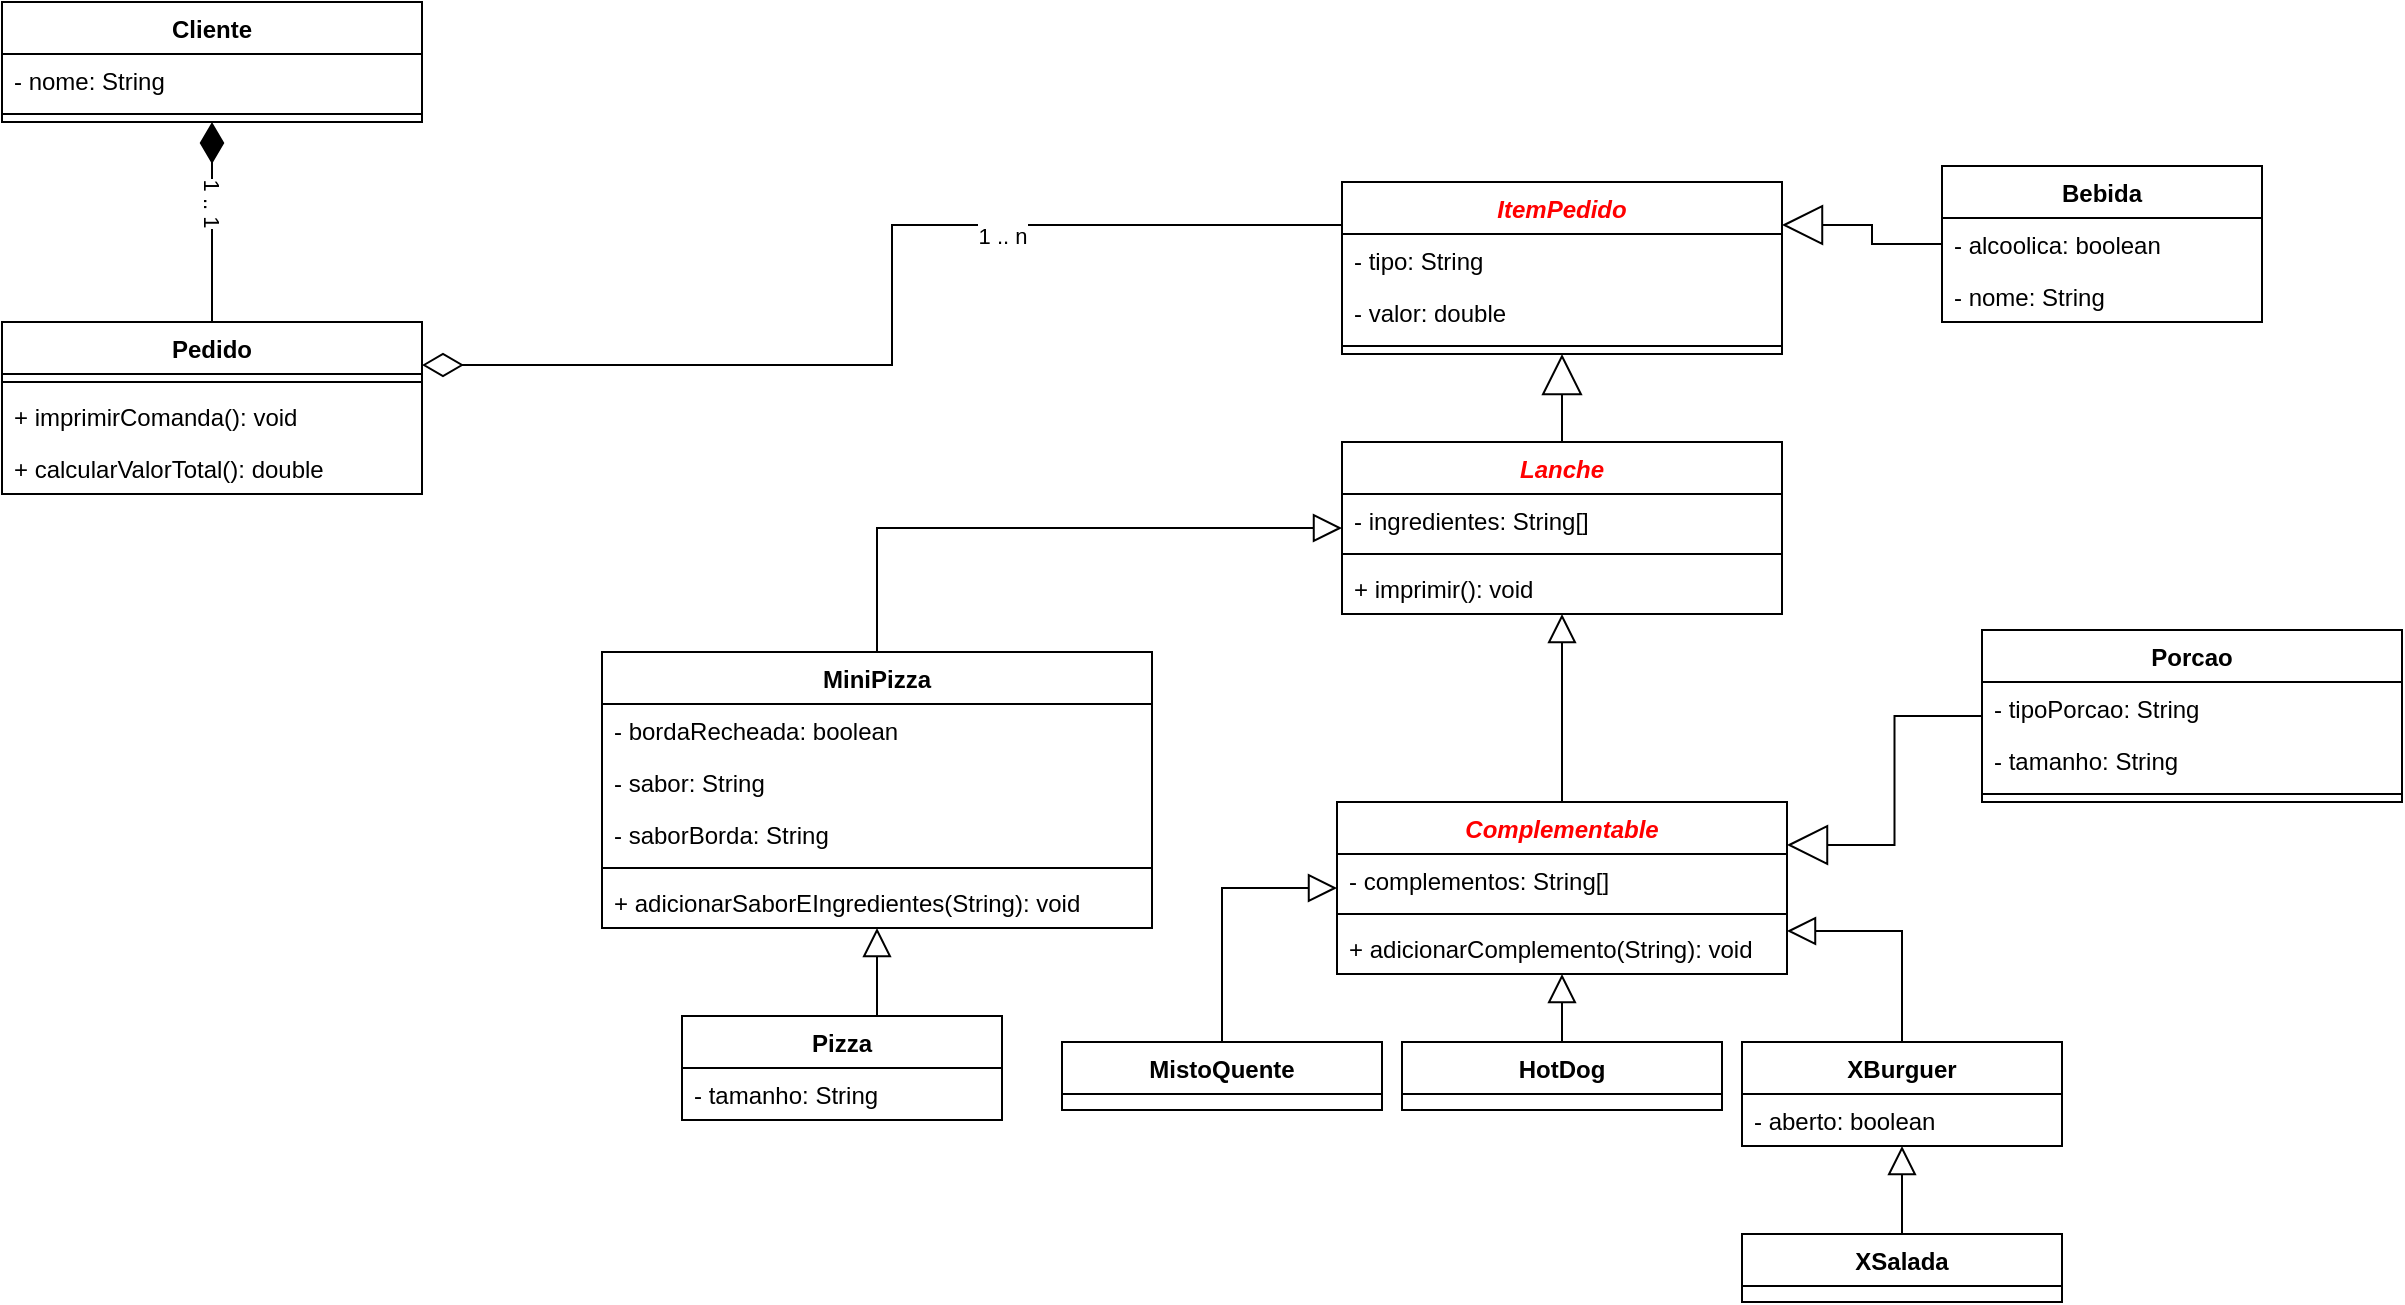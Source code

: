 <mxfile version="18.2.1" type="device" pages="8"><diagram id="MVWJiyI8O5NmIrXA0dFx" name="Lanches"><mxGraphModel dx="1140" dy="662" grid="1" gridSize="10" guides="1" tooltips="1" connect="1" arrows="1" fold="1" page="1" pageScale="1" pageWidth="1169" pageHeight="827" math="0" shadow="0"><root><mxCell id="0"/><mxCell id="1" parent="0"/><mxCell id="mc3OZIuFQHiCEeXhIqTq-3" style="edgeStyle=orthogonalEdgeStyle;rounded=0;orthogonalLoop=1;jettySize=auto;html=1;exitX=0.5;exitY=0;exitDx=0;exitDy=0;entryX=0.5;entryY=1;entryDx=0;entryDy=0;endArrow=block;endFill=0;endSize=18;" parent="1" source="QPcmIeBlJROIAPe8GQAX-1" target="LsV0myYqbIB8EqU8gg99-1" edge="1"><mxGeometry relative="1" as="geometry"><mxPoint x="830" y="190" as="targetPoint"/></mxGeometry></mxCell><mxCell id="QPcmIeBlJROIAPe8GQAX-1" value="Lanche" style="swimlane;fontStyle=3;align=center;verticalAlign=top;childLayout=stackLayout;horizontal=1;startSize=26;horizontalStack=0;resizeParent=1;resizeParentMax=0;resizeLast=0;collapsible=1;marginBottom=0;fontColor=#FF0000;" parent="1" vertex="1"><mxGeometry x="720" y="240" width="220" height="86" as="geometry"><mxRectangle x="720" y="240" width="70" height="26" as="alternateBounds"/></mxGeometry></mxCell><mxCell id="QPcmIeBlJROIAPe8GQAX-2" value="- ingredientes: String[]" style="text;strokeColor=none;fillColor=none;align=left;verticalAlign=top;spacingLeft=4;spacingRight=4;overflow=hidden;rotatable=0;points=[[0,0.5],[1,0.5]];portConstraint=eastwest;" parent="QPcmIeBlJROIAPe8GQAX-1" vertex="1"><mxGeometry y="26" width="220" height="26" as="geometry"/></mxCell><mxCell id="QPcmIeBlJROIAPe8GQAX-3" value="" style="line;strokeWidth=1;fillColor=none;align=left;verticalAlign=middle;spacingTop=-1;spacingLeft=3;spacingRight=3;rotatable=0;labelPosition=right;points=[];portConstraint=eastwest;" parent="QPcmIeBlJROIAPe8GQAX-1" vertex="1"><mxGeometry y="52" width="220" height="8" as="geometry"/></mxCell><mxCell id="QPcmIeBlJROIAPe8GQAX-7" value="+ imprimir(): void" style="text;strokeColor=none;fillColor=none;align=left;verticalAlign=top;spacingLeft=4;spacingRight=4;overflow=hidden;rotatable=0;points=[[0,0.5],[1,0.5]];portConstraint=eastwest;" parent="QPcmIeBlJROIAPe8GQAX-1" vertex="1"><mxGeometry y="60" width="220" height="26" as="geometry"/></mxCell><mxCell id="kkZG4CqWNyHKHAQxZgUZ-7" style="edgeStyle=orthogonalEdgeStyle;rounded=0;orthogonalLoop=1;jettySize=auto;html=1;exitX=0.5;exitY=0;exitDx=0;exitDy=0;entryX=1;entryY=0.75;entryDx=0;entryDy=0;endArrow=block;endFill=0;endSize=12;" parent="1" source="QPcmIeBlJROIAPe8GQAX-13" target="kkZG4CqWNyHKHAQxZgUZ-2" edge="1"><mxGeometry relative="1" as="geometry"/></mxCell><mxCell id="QPcmIeBlJROIAPe8GQAX-13" value="XBurguer" style="swimlane;fontStyle=1;align=center;verticalAlign=top;childLayout=stackLayout;horizontal=1;startSize=26;horizontalStack=0;resizeParent=1;resizeParentMax=0;resizeLast=0;collapsible=1;marginBottom=0;" parent="1" vertex="1"><mxGeometry x="920" y="540" width="160" height="52" as="geometry"/></mxCell><mxCell id="QPcmIeBlJROIAPe8GQAX-8" value="- aberto: boolean" style="text;strokeColor=none;fillColor=none;align=left;verticalAlign=top;spacingLeft=4;spacingRight=4;overflow=hidden;rotatable=0;points=[[0,0.5],[1,0.5]];portConstraint=eastwest;" parent="QPcmIeBlJROIAPe8GQAX-13" vertex="1"><mxGeometry y="26" width="160" height="26" as="geometry"/></mxCell><mxCell id="QPcmIeBlJROIAPe8GQAX-20" style="edgeStyle=orthogonalEdgeStyle;rounded=0;orthogonalLoop=1;jettySize=auto;html=1;exitX=0.5;exitY=0;exitDx=0;exitDy=0;entryX=0.5;entryY=1;entryDx=0;entryDy=0;endArrow=block;endFill=0;endSize=12;" parent="1" source="QPcmIeBlJROIAPe8GQAX-18" target="QPcmIeBlJROIAPe8GQAX-13" edge="1"><mxGeometry relative="1" as="geometry"/></mxCell><mxCell id="QPcmIeBlJROIAPe8GQAX-18" value="XSalada" style="swimlane;fontStyle=1;align=center;verticalAlign=top;childLayout=stackLayout;horizontal=1;startSize=26;horizontalStack=0;resizeParent=1;resizeParentMax=0;resizeLast=0;collapsible=1;marginBottom=0;" parent="1" vertex="1"><mxGeometry x="920" y="636" width="160" height="34" as="geometry"><mxRectangle x="920" y="636" width="80" height="26" as="alternateBounds"/></mxGeometry></mxCell><mxCell id="QPcmIeBlJROIAPe8GQAX-21" value="HotDog" style="swimlane;fontStyle=1;align=center;verticalAlign=top;childLayout=stackLayout;horizontal=1;startSize=26;horizontalStack=0;resizeParent=1;resizeParentMax=0;resizeLast=0;collapsible=1;marginBottom=0;" parent="1" vertex="1"><mxGeometry x="750" y="540" width="160" height="34" as="geometry"><mxRectangle x="750" y="540" width="80" height="26" as="alternateBounds"/></mxGeometry></mxCell><mxCell id="kkZG4CqWNyHKHAQxZgUZ-6" style="edgeStyle=orthogonalEdgeStyle;rounded=0;orthogonalLoop=1;jettySize=auto;html=1;exitX=0.5;exitY=0;exitDx=0;exitDy=0;entryX=0;entryY=0.5;entryDx=0;entryDy=0;endArrow=block;endFill=0;endSize=12;" parent="1" source="QPcmIeBlJROIAPe8GQAX-26" target="kkZG4CqWNyHKHAQxZgUZ-2" edge="1"><mxGeometry relative="1" as="geometry"/></mxCell><mxCell id="QPcmIeBlJROIAPe8GQAX-26" value="MistoQuente" style="swimlane;fontStyle=1;align=center;verticalAlign=top;childLayout=stackLayout;horizontal=1;startSize=26;horizontalStack=0;resizeParent=1;resizeParentMax=0;resizeLast=0;collapsible=1;marginBottom=0;" parent="1" vertex="1"><mxGeometry x="580" y="540" width="160" height="34" as="geometry"><mxRectangle x="580" y="540" width="110" height="26" as="alternateBounds"/></mxGeometry></mxCell><mxCell id="mc3OZIuFQHiCEeXhIqTq-6" style="edgeStyle=orthogonalEdgeStyle;rounded=0;orthogonalLoop=1;jettySize=auto;html=1;exitX=0.5;exitY=0;exitDx=0;exitDy=0;entryX=0.5;entryY=1;entryDx=0;entryDy=0;endArrow=diamondThin;endFill=1;endSize=18;startArrow=none;startFill=0;startSize=18;" parent="1" source="QPcmIeBlJROIAPe8GQAX-29" target="bDDmZRuDf7olHXzs5lUD-1" edge="1"><mxGeometry relative="1" as="geometry"/></mxCell><mxCell id="mc3OZIuFQHiCEeXhIqTq-7" value="1 .. 1" style="edgeLabel;html=1;align=center;verticalAlign=middle;resizable=0;points=[];rotation=90;" parent="mc3OZIuFQHiCEeXhIqTq-6" vertex="1" connectable="0"><mxGeometry x="-0.2" y="-3" relative="1" as="geometry"><mxPoint x="-3" y="-20" as="offset"/></mxGeometry></mxCell><mxCell id="mc3OZIuFQHiCEeXhIqTq-8" style="edgeStyle=orthogonalEdgeStyle;rounded=0;orthogonalLoop=1;jettySize=auto;html=1;exitX=1;exitY=0.25;exitDx=0;exitDy=0;entryX=0;entryY=0.25;entryDx=0;entryDy=0;endArrow=none;endFill=0;endSize=18;startArrow=diamondThin;startFill=0;startSize=18;" parent="1" source="QPcmIeBlJROIAPe8GQAX-29" target="LsV0myYqbIB8EqU8gg99-1" edge="1"><mxGeometry relative="1" as="geometry"><mxPoint x="735" y="120" as="targetPoint"/></mxGeometry></mxCell><mxCell id="mc3OZIuFQHiCEeXhIqTq-9" value="1 .. n" style="edgeLabel;html=1;align=center;verticalAlign=middle;resizable=0;points=[];" parent="mc3OZIuFQHiCEeXhIqTq-8" vertex="1" connectable="0"><mxGeometry x="0.155" y="-1" relative="1" as="geometry"><mxPoint x="54" y="4" as="offset"/></mxGeometry></mxCell><mxCell id="QPcmIeBlJROIAPe8GQAX-29" value="Pedido" style="swimlane;fontStyle=1;align=center;verticalAlign=top;childLayout=stackLayout;horizontal=1;startSize=26;horizontalStack=0;resizeParent=1;resizeParentMax=0;resizeLast=0;collapsible=1;marginBottom=0;" parent="1" vertex="1"><mxGeometry x="50" y="180" width="210" height="86" as="geometry"/></mxCell><mxCell id="QPcmIeBlJROIAPe8GQAX-31" value="" style="line;strokeWidth=1;fillColor=none;align=left;verticalAlign=middle;spacingTop=-1;spacingLeft=3;spacingRight=3;rotatable=0;labelPosition=right;points=[];portConstraint=eastwest;" parent="QPcmIeBlJROIAPe8GQAX-29" vertex="1"><mxGeometry y="26" width="210" height="8" as="geometry"/></mxCell><mxCell id="QPcmIeBlJROIAPe8GQAX-32" value="+ imprimirComanda(): void&#10;" style="text;strokeColor=none;fillColor=none;align=left;verticalAlign=top;spacingLeft=4;spacingRight=4;overflow=hidden;rotatable=0;points=[[0,0.5],[1,0.5]];portConstraint=eastwest;" parent="QPcmIeBlJROIAPe8GQAX-29" vertex="1"><mxGeometry y="34" width="210" height="26" as="geometry"/></mxCell><mxCell id="QPcmIeBlJROIAPe8GQAX-33" value="+ calcularValorTotal(): double" style="text;strokeColor=none;fillColor=none;align=left;verticalAlign=top;spacingLeft=4;spacingRight=4;overflow=hidden;rotatable=0;points=[[0,0.5],[1,0.5]];portConstraint=eastwest;" parent="QPcmIeBlJROIAPe8GQAX-29" vertex="1"><mxGeometry y="60" width="210" height="26" as="geometry"/></mxCell><mxCell id="bDDmZRuDf7olHXzs5lUD-1" value="Cliente" style="swimlane;fontStyle=1;align=center;verticalAlign=top;childLayout=stackLayout;horizontal=1;startSize=26;horizontalStack=0;resizeParent=1;resizeParentMax=0;resizeLast=0;collapsible=1;marginBottom=0;" parent="1" vertex="1"><mxGeometry x="50" y="20" width="210" height="60" as="geometry"/></mxCell><mxCell id="bDDmZRuDf7olHXzs5lUD-5" value="- nome: String" style="text;strokeColor=none;fillColor=none;align=left;verticalAlign=top;spacingLeft=4;spacingRight=4;overflow=hidden;rotatable=0;points=[[0,0.5],[1,0.5]];portConstraint=eastwest;" parent="bDDmZRuDf7olHXzs5lUD-1" vertex="1"><mxGeometry y="26" width="210" height="26" as="geometry"/></mxCell><mxCell id="bDDmZRuDf7olHXzs5lUD-2" value="" style="line;strokeWidth=1;fillColor=none;align=left;verticalAlign=middle;spacingTop=-1;spacingLeft=3;spacingRight=3;rotatable=0;labelPosition=right;points=[];portConstraint=eastwest;" parent="bDDmZRuDf7olHXzs5lUD-1" vertex="1"><mxGeometry y="52" width="210" height="8" as="geometry"/></mxCell><mxCell id="mRiHQnjDjm3EZf-BqNl3-4" style="edgeStyle=orthogonalEdgeStyle;rounded=0;orthogonalLoop=1;jettySize=auto;html=1;exitX=0.5;exitY=0;exitDx=0;exitDy=0;endArrow=block;endFill=0;endSize=12;entryX=0;entryY=0.5;entryDx=0;entryDy=0;" parent="1" source="mRiHQnjDjm3EZf-BqNl3-2" target="QPcmIeBlJROIAPe8GQAX-1" edge="1"><mxGeometry relative="1" as="geometry"><mxPoint x="820" y="450" as="targetPoint"/></mxGeometry></mxCell><mxCell id="mRiHQnjDjm3EZf-BqNl3-2" value="MiniPizza" style="swimlane;fontStyle=1;align=center;verticalAlign=top;childLayout=stackLayout;horizontal=1;startSize=26;horizontalStack=0;resizeParent=1;resizeParentMax=0;resizeLast=0;collapsible=1;marginBottom=0;" parent="1" vertex="1"><mxGeometry x="350" y="345" width="275" height="138" as="geometry"/></mxCell><mxCell id="mRiHQnjDjm3EZf-BqNl3-5" value="- bordaRecheada: boolean" style="text;strokeColor=none;fillColor=none;align=left;verticalAlign=top;spacingLeft=4;spacingRight=4;overflow=hidden;rotatable=0;points=[[0,0.5],[1,0.5]];portConstraint=eastwest;" parent="mRiHQnjDjm3EZf-BqNl3-2" vertex="1"><mxGeometry y="26" width="275" height="26" as="geometry"/></mxCell><mxCell id="kkZG4CqWNyHKHAQxZgUZ-13" value="- sabor: String" style="text;strokeColor=none;fillColor=none;align=left;verticalAlign=top;spacingLeft=4;spacingRight=4;overflow=hidden;rotatable=0;points=[[0,0.5],[1,0.5]];portConstraint=eastwest;" parent="mRiHQnjDjm3EZf-BqNl3-2" vertex="1"><mxGeometry y="52" width="275" height="26" as="geometry"/></mxCell><mxCell id="mRiHQnjDjm3EZf-BqNl3-6" value="- saborBorda: String" style="text;strokeColor=none;fillColor=none;align=left;verticalAlign=top;spacingLeft=4;spacingRight=4;overflow=hidden;rotatable=0;points=[[0,0.5],[1,0.5]];portConstraint=eastwest;" parent="mRiHQnjDjm3EZf-BqNl3-2" vertex="1"><mxGeometry y="78" width="275" height="26" as="geometry"/></mxCell><mxCell id="mc3OZIuFQHiCEeXhIqTq-5" value="" style="line;strokeWidth=1;fillColor=none;align=left;verticalAlign=middle;spacingTop=-1;spacingLeft=3;spacingRight=3;rotatable=0;labelPosition=right;points=[];portConstraint=eastwest;" parent="mRiHQnjDjm3EZf-BqNl3-2" vertex="1"><mxGeometry y="104" width="275" height="8" as="geometry"/></mxCell><mxCell id="mc3OZIuFQHiCEeXhIqTq-4" value="+ adicionarSaborEIngredientes(String): void" style="text;strokeColor=none;fillColor=none;align=left;verticalAlign=top;spacingLeft=4;spacingRight=4;overflow=hidden;rotatable=0;points=[[0,0.5],[1,0.5]];portConstraint=eastwest;" parent="mRiHQnjDjm3EZf-BqNl3-2" vertex="1"><mxGeometry y="112" width="275" height="26" as="geometry"/></mxCell><mxCell id="kkZG4CqWNyHKHAQxZgUZ-4" style="edgeStyle=orthogonalEdgeStyle;rounded=0;orthogonalLoop=1;jettySize=auto;html=1;exitX=0.5;exitY=0;exitDx=0;exitDy=0;entryX=0.5;entryY=1;entryDx=0;entryDy=0;endArrow=block;endFill=0;endSize=12;" parent="1" source="kkZG4CqWNyHKHAQxZgUZ-2" target="QPcmIeBlJROIAPe8GQAX-1" edge="1"><mxGeometry relative="1" as="geometry"/></mxCell><mxCell id="kkZG4CqWNyHKHAQxZgUZ-2" value="Complementable" style="swimlane;fontStyle=3;align=center;verticalAlign=top;childLayout=stackLayout;horizontal=1;startSize=26;horizontalStack=0;resizeParent=1;resizeParentMax=0;resizeLast=0;collapsible=1;marginBottom=0;fontColor=#FF0000;" parent="1" vertex="1"><mxGeometry x="717.5" y="420" width="225" height="86" as="geometry"><mxRectangle x="725" y="430" width="90" height="26" as="alternateBounds"/></mxGeometry></mxCell><mxCell id="mc3OZIuFQHiCEeXhIqTq-24" value="- complementos: String[]" style="text;strokeColor=none;fillColor=none;align=left;verticalAlign=top;spacingLeft=4;spacingRight=4;overflow=hidden;rotatable=0;points=[[0,0.5],[1,0.5]];portConstraint=eastwest;" parent="kkZG4CqWNyHKHAQxZgUZ-2" vertex="1"><mxGeometry y="26" width="225" height="26" as="geometry"/></mxCell><mxCell id="_2BKmnc0bq5Ne3xbKJ1p-1" value="" style="line;strokeWidth=1;fillColor=none;align=left;verticalAlign=middle;spacingTop=-1;spacingLeft=3;spacingRight=3;rotatable=0;labelPosition=right;points=[];portConstraint=eastwest;fontColor=#FF0000;" parent="kkZG4CqWNyHKHAQxZgUZ-2" vertex="1"><mxGeometry y="52" width="225" height="8" as="geometry"/></mxCell><mxCell id="QPcmIeBlJROIAPe8GQAX-4" value="+ adicionarComplemento(String): void" style="text;strokeColor=none;fillColor=none;align=left;verticalAlign=top;spacingLeft=4;spacingRight=4;overflow=hidden;rotatable=0;points=[[0,0.5],[1,0.5]];portConstraint=eastwest;" parent="kkZG4CqWNyHKHAQxZgUZ-2" vertex="1"><mxGeometry y="60" width="225" height="26" as="geometry"/></mxCell><mxCell id="kkZG4CqWNyHKHAQxZgUZ-5" style="edgeStyle=orthogonalEdgeStyle;rounded=0;orthogonalLoop=1;jettySize=auto;html=1;exitX=0.5;exitY=0;exitDx=0;exitDy=0;endArrow=block;endFill=0;endSize=12;entryX=0.5;entryY=1;entryDx=0;entryDy=0;" parent="1" source="QPcmIeBlJROIAPe8GQAX-21" target="kkZG4CqWNyHKHAQxZgUZ-2" edge="1"><mxGeometry relative="1" as="geometry"><mxPoint x="840" y="480" as="sourcePoint"/><mxPoint x="830" y="500" as="targetPoint"/></mxGeometry></mxCell><mxCell id="kkZG4CqWNyHKHAQxZgUZ-11" style="edgeStyle=orthogonalEdgeStyle;rounded=0;orthogonalLoop=1;jettySize=auto;html=1;exitX=0.5;exitY=0;exitDx=0;exitDy=0;entryX=0.5;entryY=1;entryDx=0;entryDy=0;endArrow=block;endFill=0;endSize=12;" parent="1" source="kkZG4CqWNyHKHAQxZgUZ-9" target="mRiHQnjDjm3EZf-BqNl3-2" edge="1"><mxGeometry relative="1" as="geometry"/></mxCell><mxCell id="kkZG4CqWNyHKHAQxZgUZ-9" value="Pizza" style="swimlane;fontStyle=1;align=center;verticalAlign=top;childLayout=stackLayout;horizontal=1;startSize=26;horizontalStack=0;resizeParent=1;resizeParentMax=0;resizeLast=0;collapsible=1;marginBottom=0;" parent="1" vertex="1"><mxGeometry x="390" y="527" width="160" height="52" as="geometry"><mxRectangle x="390" y="527" width="60" height="26" as="alternateBounds"/></mxGeometry></mxCell><mxCell id="mc3OZIuFQHiCEeXhIqTq-23" value="- tamanho: String" style="text;strokeColor=none;fillColor=none;align=left;verticalAlign=top;spacingLeft=4;spacingRight=4;overflow=hidden;rotatable=0;points=[[0,0.5],[1,0.5]];portConstraint=eastwest;" parent="kkZG4CqWNyHKHAQxZgUZ-9" vertex="1"><mxGeometry y="26" width="160" height="26" as="geometry"/></mxCell><mxCell id="mc3OZIuFQHiCEeXhIqTq-2" style="edgeStyle=orthogonalEdgeStyle;rounded=0;orthogonalLoop=1;jettySize=auto;html=1;exitX=0;exitY=0.5;exitDx=0;exitDy=0;entryX=1;entryY=0.25;entryDx=0;entryDy=0;endArrow=block;endFill=0;endSize=18;" parent="1" source="_2BKmnc0bq5Ne3xbKJ1p-13" target="LsV0myYqbIB8EqU8gg99-1" edge="1"><mxGeometry relative="1" as="geometry"><mxPoint x="925" y="120" as="targetPoint"/></mxGeometry></mxCell><mxCell id="_2BKmnc0bq5Ne3xbKJ1p-13" value="Bebida" style="swimlane;fontStyle=1;align=center;verticalAlign=top;childLayout=stackLayout;horizontal=1;startSize=26;horizontalStack=0;resizeParent=1;resizeParentMax=0;resizeLast=0;collapsible=1;marginBottom=0;" parent="1" vertex="1"><mxGeometry x="1020" y="102" width="160" height="78" as="geometry"><mxRectangle x="1000" y="107" width="70" height="26" as="alternateBounds"/></mxGeometry></mxCell><mxCell id="mc3OZIuFQHiCEeXhIqTq-10" value="- alcoolica: boolean" style="text;strokeColor=none;fillColor=none;align=left;verticalAlign=top;spacingLeft=4;spacingRight=4;overflow=hidden;rotatable=0;points=[[0,0.5],[1,0.5]];portConstraint=eastwest;" parent="_2BKmnc0bq5Ne3xbKJ1p-13" vertex="1"><mxGeometry y="26" width="160" height="26" as="geometry"/></mxCell><mxCell id="mc3OZIuFQHiCEeXhIqTq-11" value="- nome: String" style="text;strokeColor=none;fillColor=none;align=left;verticalAlign=top;spacingLeft=4;spacingRight=4;overflow=hidden;rotatable=0;points=[[0,0.5],[1,0.5]];portConstraint=eastwest;" parent="_2BKmnc0bq5Ne3xbKJ1p-13" vertex="1"><mxGeometry y="52" width="160" height="26" as="geometry"/></mxCell><mxCell id="mc3OZIuFQHiCEeXhIqTq-16" style="edgeStyle=orthogonalEdgeStyle;rounded=0;orthogonalLoop=1;jettySize=auto;html=1;exitX=0;exitY=0.5;exitDx=0;exitDy=0;endArrow=block;endFill=0;endSize=18;entryX=1;entryY=0.25;entryDx=0;entryDy=0;" parent="1" source="mc3OZIuFQHiCEeXhIqTq-12" target="kkZG4CqWNyHKHAQxZgUZ-2" edge="1"><mxGeometry relative="1" as="geometry"><mxPoint x="970" y="260" as="targetPoint"/></mxGeometry></mxCell><mxCell id="mc3OZIuFQHiCEeXhIqTq-12" value="Porcao" style="swimlane;fontStyle=1;align=center;verticalAlign=top;childLayout=stackLayout;horizontal=1;startSize=26;horizontalStack=0;resizeParent=1;resizeParentMax=0;resizeLast=0;collapsible=1;marginBottom=0;fontColor=#000000;" parent="1" vertex="1"><mxGeometry x="1040" y="334" width="210" height="86" as="geometry"><mxRectangle x="1040" y="292" width="90" height="26" as="alternateBounds"/></mxGeometry></mxCell><mxCell id="mc3OZIuFQHiCEeXhIqTq-20" value="- tipoPorcao: String" style="text;strokeColor=none;fillColor=none;align=left;verticalAlign=top;spacingLeft=4;spacingRight=4;overflow=hidden;rotatable=0;points=[[0,0.5],[1,0.5]];portConstraint=eastwest;" parent="mc3OZIuFQHiCEeXhIqTq-12" vertex="1"><mxGeometry y="26" width="210" height="26" as="geometry"/></mxCell><mxCell id="mc3OZIuFQHiCEeXhIqTq-22" value="- tamanho: String" style="text;strokeColor=none;fillColor=none;align=left;verticalAlign=top;spacingLeft=4;spacingRight=4;overflow=hidden;rotatable=0;points=[[0,0.5],[1,0.5]];portConstraint=eastwest;" parent="mc3OZIuFQHiCEeXhIqTq-12" vertex="1"><mxGeometry y="52" width="210" height="26" as="geometry"/></mxCell><mxCell id="mc3OZIuFQHiCEeXhIqTq-14" value="" style="line;strokeWidth=1;fillColor=none;align=left;verticalAlign=middle;spacingTop=-1;spacingLeft=3;spacingRight=3;rotatable=0;labelPosition=right;points=[];portConstraint=eastwest;fontColor=#FF0000;" parent="mc3OZIuFQHiCEeXhIqTq-12" vertex="1"><mxGeometry y="78" width="210" height="8" as="geometry"/></mxCell><mxCell id="LsV0myYqbIB8EqU8gg99-1" value="ItemPedido" style="swimlane;fontStyle=3;align=center;verticalAlign=top;childLayout=stackLayout;horizontal=1;startSize=26;horizontalStack=0;resizeParent=1;resizeParentMax=0;resizeLast=0;collapsible=1;marginBottom=0;fontColor=#FF0000;" parent="1" vertex="1"><mxGeometry x="720" y="110" width="220" height="86" as="geometry"><mxRectangle x="720" y="240" width="70" height="26" as="alternateBounds"/></mxGeometry></mxCell><mxCell id="LsV0myYqbIB8EqU8gg99-2" value="- tipo: String" style="text;strokeColor=none;fillColor=none;align=left;verticalAlign=top;spacingLeft=4;spacingRight=4;overflow=hidden;rotatable=0;points=[[0,0.5],[1,0.5]];portConstraint=eastwest;" parent="LsV0myYqbIB8EqU8gg99-1" vertex="1"><mxGeometry y="26" width="220" height="26" as="geometry"/></mxCell><mxCell id="QPcmIeBlJROIAPe8GQAX-5" value="- valor: double" style="text;strokeColor=none;fillColor=none;align=left;verticalAlign=top;spacingLeft=4;spacingRight=4;overflow=hidden;rotatable=0;points=[[0,0.5],[1,0.5]];portConstraint=eastwest;" parent="LsV0myYqbIB8EqU8gg99-1" vertex="1"><mxGeometry y="52" width="220" height="26" as="geometry"/></mxCell><mxCell id="LsV0myYqbIB8EqU8gg99-5" value="" style="line;strokeWidth=1;fillColor=none;align=left;verticalAlign=middle;spacingTop=-1;spacingLeft=3;spacingRight=3;rotatable=0;labelPosition=right;points=[];portConstraint=eastwest;" parent="LsV0myYqbIB8EqU8gg99-1" vertex="1"><mxGeometry y="78" width="220" height="8" as="geometry"/></mxCell></root></mxGraphModel></diagram><diagram id="oO0xd3FGixgPc-Rn-bWc" name="ListaTarefa"><mxGraphModel dx="1235" dy="717" grid="1" gridSize="10" guides="1" tooltips="1" connect="1" arrows="1" fold="1" page="1" pageScale="1" pageWidth="1169" pageHeight="827" math="0" shadow="0"><root><mxCell id="0"/><mxCell id="1" parent="0"/><mxCell id="o2CJ2KB6DMRT5dY9wM6W-1" value="Tarefa" style="swimlane;fontStyle=1;align=center;verticalAlign=top;childLayout=stackLayout;horizontal=1;startSize=26;horizontalStack=0;resizeParent=1;resizeParentMax=0;resizeLast=0;collapsible=1;marginBottom=0;" parent="1" vertex="1"><mxGeometry x="210" y="400" width="360" height="294" as="geometry"><mxRectangle x="350" y="414" width="70" height="26" as="alternateBounds"/></mxGeometry></mxCell><mxCell id="o2CJ2KB6DMRT5dY9wM6W-6" value="- uuid: String" style="text;strokeColor=none;fillColor=none;align=left;verticalAlign=top;spacingLeft=4;spacingRight=4;overflow=hidden;rotatable=0;points=[[0,0.5],[1,0.5]];portConstraint=eastwest;" parent="o2CJ2KB6DMRT5dY9wM6W-1" vertex="1"><mxGeometry y="26" width="360" height="26" as="geometry"/></mxCell><mxCell id="o2CJ2KB6DMRT5dY9wM6W-2" value="- nome: String" style="text;strokeColor=none;fillColor=none;align=left;verticalAlign=top;spacingLeft=4;spacingRight=4;overflow=hidden;rotatable=0;points=[[0,0.5],[1,0.5]];portConstraint=eastwest;" parent="o2CJ2KB6DMRT5dY9wM6W-1" vertex="1"><mxGeometry y="52" width="360" height="26" as="geometry"/></mxCell><mxCell id="o2CJ2KB6DMRT5dY9wM6W-5" value="- descricao: String" style="text;strokeColor=none;fillColor=none;align=left;verticalAlign=top;spacingLeft=4;spacingRight=4;overflow=hidden;rotatable=0;points=[[0,0.5],[1,0.5]];portConstraint=eastwest;" parent="o2CJ2KB6DMRT5dY9wM6W-1" vertex="1"><mxGeometry y="78" width="360" height="26" as="geometry"/></mxCell><mxCell id="o2CJ2KB6DMRT5dY9wM6W-8" value="- completa: boolean" style="text;strokeColor=none;fillColor=none;align=left;verticalAlign=top;spacingLeft=4;spacingRight=4;overflow=hidden;rotatable=0;points=[[0,0.5],[1,0.5]];portConstraint=eastwest;" parent="o2CJ2KB6DMRT5dY9wM6W-1" vertex="1"><mxGeometry y="104" width="360" height="26" as="geometry"/></mxCell><mxCell id="o2CJ2KB6DMRT5dY9wM6W-7" value="- ordem: int" style="text;strokeColor=none;fillColor=none;align=left;verticalAlign=top;spacingLeft=4;spacingRight=4;overflow=hidden;rotatable=0;points=[[0,0.5],[1,0.5]];portConstraint=eastwest;" parent="o2CJ2KB6DMRT5dY9wM6W-1" vertex="1"><mxGeometry y="130" width="360" height="26" as="geometry"/></mxCell><mxCell id="o2CJ2KB6DMRT5dY9wM6W-3" value="" style="line;strokeWidth=1;fillColor=none;align=left;verticalAlign=middle;spacingTop=-1;spacingLeft=3;spacingRight=3;rotatable=0;labelPosition=right;points=[];portConstraint=eastwest;" parent="o2CJ2KB6DMRT5dY9wM6W-1" vertex="1"><mxGeometry y="156" width="360" height="8" as="geometry"/></mxCell><mxCell id="OSA8DB6cIXWhiS0eyY_D-8" value="+ Tarefa(int ordem)" style="text;strokeColor=none;fillColor=none;align=left;verticalAlign=top;spacingLeft=4;spacingRight=4;overflow=hidden;rotatable=0;points=[[0,0.5],[1,0.5]];portConstraint=eastwest;" parent="o2CJ2KB6DMRT5dY9wM6W-1" vertex="1"><mxGeometry y="164" width="360" height="26" as="geometry"/></mxCell><mxCell id="uQvldzHXiHakciZnB2GI-1" value="+ completar(): void" style="text;strokeColor=none;fillColor=none;align=left;verticalAlign=top;spacingLeft=4;spacingRight=4;overflow=hidden;rotatable=0;points=[[0,0.5],[1,0.5]];portConstraint=eastwest;" parent="o2CJ2KB6DMRT5dY9wM6W-1" vertex="1"><mxGeometry y="190" width="360" height="26" as="geometry"/></mxCell><mxCell id="o2CJ2KB6DMRT5dY9wM6W-4" value="+ temChecklist(): boolean" style="text;strokeColor=none;fillColor=none;align=left;verticalAlign=top;spacingLeft=4;spacingRight=4;overflow=hidden;rotatable=0;points=[[0,0.5],[1,0.5]];portConstraint=eastwest;" parent="o2CJ2KB6DMRT5dY9wM6W-1" vertex="1"><mxGeometry y="216" width="360" height="26" as="geometry"/></mxCell><mxCell id="uQvldzHXiHakciZnB2GI-2" value="+ criarChecklist(int tamanho): void" style="text;strokeColor=none;fillColor=none;align=left;verticalAlign=top;spacingLeft=4;spacingRight=4;overflow=hidden;rotatable=0;points=[[0,0.5],[1,0.5]];portConstraint=eastwest;" parent="o2CJ2KB6DMRT5dY9wM6W-1" vertex="1"><mxGeometry y="242" width="360" height="26" as="geometry"/></mxCell><mxCell id="uQvldzHXiHakciZnB2GI-3" value="+ adicionarChecklistItem(ChecklistItem item): boolean" style="text;strokeColor=none;fillColor=none;align=left;verticalAlign=top;spacingLeft=4;spacingRight=4;overflow=hidden;rotatable=0;points=[[0,0.5],[1,0.5]];portConstraint=eastwest;" parent="o2CJ2KB6DMRT5dY9wM6W-1" vertex="1"><mxGeometry y="268" width="360" height="26" as="geometry"/></mxCell><mxCell id="o2CJ2KB6DMRT5dY9wM6W-13" style="edgeStyle=orthogonalEdgeStyle;rounded=0;orthogonalLoop=1;jettySize=auto;html=1;exitX=0.5;exitY=1;exitDx=0;exitDy=0;entryX=0.5;entryY=0;entryDx=0;entryDy=0;endArrow=none;endFill=0;endSize=18;startArrow=diamondThin;startFill=0;startSize=18;" parent="1" source="o2CJ2KB6DMRT5dY9wM6W-9" target="o2CJ2KB6DMRT5dY9wM6W-1" edge="1"><mxGeometry relative="1" as="geometry"/></mxCell><mxCell id="o2CJ2KB6DMRT5dY9wM6W-14" value="1 .. n" style="edgeLabel;html=1;align=center;verticalAlign=middle;resizable=0;points=[];rotation=0;" parent="o2CJ2KB6DMRT5dY9wM6W-13" vertex="1" connectable="0"><mxGeometry x="0.212" y="5" relative="1" as="geometry"><mxPoint x="-5" y="7" as="offset"/></mxGeometry></mxCell><mxCell id="o2CJ2KB6DMRT5dY9wM6W-9" value="ListaTarefas" style="swimlane;fontStyle=1;align=center;verticalAlign=top;childLayout=stackLayout;horizontal=1;startSize=26;horizontalStack=0;resizeParent=1;resizeParentMax=0;resizeLast=0;collapsible=1;marginBottom=0;" parent="1" vertex="1"><mxGeometry x="200" y="120" width="380" height="190" as="geometry"><mxRectangle x="350" y="110" width="100" height="26" as="alternateBounds"/></mxGeometry></mxCell><mxCell id="OSA8DB6cIXWhiS0eyY_D-7" value="- tamanhoLista: int" style="text;strokeColor=none;fillColor=none;align=left;verticalAlign=top;spacingLeft=4;spacingRight=4;overflow=hidden;rotatable=0;points=[[0,0.5],[1,0.5]];portConstraint=eastwest;" parent="o2CJ2KB6DMRT5dY9wM6W-9" vertex="1"><mxGeometry y="26" width="380" height="26" as="geometry"/></mxCell><mxCell id="OSA8DB6cIXWhiS0eyY_D-6" value="- nomeLista: String" style="text;strokeColor=none;fillColor=none;align=left;verticalAlign=top;spacingLeft=4;spacingRight=4;overflow=hidden;rotatable=0;points=[[0,0.5],[1,0.5]];portConstraint=eastwest;" parent="o2CJ2KB6DMRT5dY9wM6W-9" vertex="1"><mxGeometry y="52" width="380" height="26" as="geometry"/></mxCell><mxCell id="o2CJ2KB6DMRT5dY9wM6W-11" value="" style="line;strokeWidth=1;fillColor=none;align=left;verticalAlign=middle;spacingTop=-1;spacingLeft=3;spacingRight=3;rotatable=0;labelPosition=right;points=[];portConstraint=eastwest;" parent="o2CJ2KB6DMRT5dY9wM6W-9" vertex="1"><mxGeometry y="78" width="380" height="8" as="geometry"/></mxCell><mxCell id="2ym-XKzVaGk9lqMBIrUV-1" value="+ adicionarTarefa(Tarefa tarefa): boolean" style="text;strokeColor=none;fillColor=none;align=left;verticalAlign=top;spacingLeft=4;spacingRight=4;overflow=hidden;rotatable=0;points=[[0,0.5],[1,0.5]];portConstraint=eastwest;" parent="o2CJ2KB6DMRT5dY9wM6W-9" vertex="1"><mxGeometry y="86" width="380" height="26" as="geometry"/></mxCell><mxCell id="2ym-XKzVaGk9lqMBIrUV-2" value="+ buscarTarefa(int ordem): Tarefa" style="text;strokeColor=none;fillColor=none;align=left;verticalAlign=top;spacingLeft=4;spacingRight=4;overflow=hidden;rotatable=0;points=[[0,0.5],[1,0.5]];portConstraint=eastwest;" parent="o2CJ2KB6DMRT5dY9wM6W-9" vertex="1"><mxGeometry y="112" width="380" height="26" as="geometry"/></mxCell><mxCell id="o2CJ2KB6DMRT5dY9wM6W-12" value="+ alterarOrdemTarefa(int ordemAntiga, int novaOrdem): boolean" style="text;strokeColor=none;fillColor=none;align=left;verticalAlign=top;spacingLeft=4;spacingRight=4;overflow=hidden;rotatable=0;points=[[0,0.5],[1,0.5]];portConstraint=eastwest;" parent="o2CJ2KB6DMRT5dY9wM6W-9" vertex="1"><mxGeometry y="138" width="380" height="26" as="geometry"/></mxCell><mxCell id="OSA8DB6cIXWhiS0eyY_D-5" value="+ ListaTarefas(int tamanhoLista)" style="text;strokeColor=none;fillColor=none;align=left;verticalAlign=top;spacingLeft=4;spacingRight=4;overflow=hidden;rotatable=0;points=[[0,0.5],[1,0.5]];portConstraint=eastwest;" parent="o2CJ2KB6DMRT5dY9wM6W-9" vertex="1"><mxGeometry y="164" width="380" height="26" as="geometry"/></mxCell><mxCell id="a5aDggtuda6fPp3pwN-r-10" style="edgeStyle=orthogonalEdgeStyle;rounded=0;orthogonalLoop=1;jettySize=auto;html=1;exitX=0;exitY=0.5;exitDx=0;exitDy=0;entryX=1;entryY=0.5;entryDx=0;entryDy=0;startArrow=none;startFill=0;endArrow=diamondThin;endFill=0;endSize=18;" parent="1" source="a5aDggtuda6fPp3pwN-r-1" target="o2CJ2KB6DMRT5dY9wM6W-1" edge="1"><mxGeometry relative="1" as="geometry"/></mxCell><mxCell id="a5aDggtuda6fPp3pwN-r-11" value="1 .. n" style="edgeLabel;html=1;align=center;verticalAlign=middle;resizable=0;points=[];" parent="a5aDggtuda6fPp3pwN-r-10" vertex="1" connectable="0"><mxGeometry x="-0.218" y="-1" relative="1" as="geometry"><mxPoint as="offset"/></mxGeometry></mxCell><mxCell id="a5aDggtuda6fPp3pwN-r-1" value="ChecklistItem" style="swimlane;fontStyle=1;align=center;verticalAlign=top;childLayout=stackLayout;horizontal=1;startSize=26;horizontalStack=0;resizeParent=1;resizeParentMax=0;resizeLast=0;collapsible=1;marginBottom=0;" parent="1" vertex="1"><mxGeometry x="700" y="452" width="160" height="164" as="geometry"><mxRectangle x="584" y="414" width="70" height="26" as="alternateBounds"/></mxGeometry></mxCell><mxCell id="a5aDggtuda6fPp3pwN-r-2" value="- uuid: String" style="text;strokeColor=none;fillColor=none;align=left;verticalAlign=top;spacingLeft=4;spacingRight=4;overflow=hidden;rotatable=0;points=[[0,0.5],[1,0.5]];portConstraint=eastwest;" parent="a5aDggtuda6fPp3pwN-r-1" vertex="1"><mxGeometry y="26" width="160" height="26" as="geometry"/></mxCell><mxCell id="a5aDggtuda6fPp3pwN-r-3" value="- nome: String" style="text;strokeColor=none;fillColor=none;align=left;verticalAlign=top;spacingLeft=4;spacingRight=4;overflow=hidden;rotatable=0;points=[[0,0.5],[1,0.5]];portConstraint=eastwest;" parent="a5aDggtuda6fPp3pwN-r-1" vertex="1"><mxGeometry y="52" width="160" height="26" as="geometry"/></mxCell><mxCell id="a5aDggtuda6fPp3pwN-r-4" value="- descricao: String" style="text;strokeColor=none;fillColor=none;align=left;verticalAlign=top;spacingLeft=4;spacingRight=4;overflow=hidden;rotatable=0;points=[[0,0.5],[1,0.5]];portConstraint=eastwest;" parent="a5aDggtuda6fPp3pwN-r-1" vertex="1"><mxGeometry y="78" width="160" height="26" as="geometry"/></mxCell><mxCell id="a5aDggtuda6fPp3pwN-r-5" value="- completa: boolean" style="text;strokeColor=none;fillColor=none;align=left;verticalAlign=top;spacingLeft=4;spacingRight=4;overflow=hidden;rotatable=0;points=[[0,0.5],[1,0.5]];portConstraint=eastwest;" parent="a5aDggtuda6fPp3pwN-r-1" vertex="1"><mxGeometry y="104" width="160" height="26" as="geometry"/></mxCell><mxCell id="a5aDggtuda6fPp3pwN-r-7" value="" style="line;strokeWidth=1;fillColor=none;align=left;verticalAlign=middle;spacingTop=-1;spacingLeft=3;spacingRight=3;rotatable=0;labelPosition=right;points=[];portConstraint=eastwest;" parent="a5aDggtuda6fPp3pwN-r-1" vertex="1"><mxGeometry y="130" width="160" height="8" as="geometry"/></mxCell><mxCell id="a5aDggtuda6fPp3pwN-r-9" value="+ completar(): void" style="text;strokeColor=none;fillColor=none;align=left;verticalAlign=top;spacingLeft=4;spacingRight=4;overflow=hidden;rotatable=0;points=[[0,0.5],[1,0.5]];portConstraint=eastwest;" parent="a5aDggtuda6fPp3pwN-r-1" vertex="1"><mxGeometry y="138" width="160" height="26" as="geometry"/></mxCell></root></mxGraphModel></diagram><diagram id="gG_MOWS_caYiAofEttD-" name="Livraria"><mxGraphModel dx="2309" dy="1489" grid="1" gridSize="10" guides="1" tooltips="1" connect="1" arrows="1" fold="1" page="1" pageScale="1" pageWidth="1169" pageHeight="827" math="0" shadow="0"><root><mxCell id="0"/><mxCell id="1" parent="0"/><mxCell id="fIQp30VjY-_Z8BMTm8dA-33" style="edgeStyle=orthogonalEdgeStyle;rounded=0;orthogonalLoop=1;jettySize=auto;html=1;exitX=1;exitY=0.5;exitDx=0;exitDy=0;entryX=0;entryY=0.5;entryDx=0;entryDy=0;endArrow=diamondThin;endFill=0;endSize=18;" edge="1" parent="1" source="iD4kSlX7eDJ0e3xaii38-1" target="fIQp30VjY-_Z8BMTm8dA-29"><mxGeometry relative="1" as="geometry"/></mxCell><mxCell id="fIQp30VjY-_Z8BMTm8dA-34" value="1 .. n" style="edgeLabel;html=1;align=center;verticalAlign=middle;resizable=0;points=[];" vertex="1" connectable="0" parent="fIQp30VjY-_Z8BMTm8dA-33"><mxGeometry x="0.009" relative="1" as="geometry"><mxPoint as="offset"/></mxGeometry></mxCell><mxCell id="iD4kSlX7eDJ0e3xaii38-1" value="Estante" style="swimlane;fontStyle=1;align=center;verticalAlign=top;childLayout=stackLayout;horizontal=1;startSize=26;horizontalStack=0;resizeParent=1;resizeParentMax=0;resizeLast=0;collapsible=1;marginBottom=0;" vertex="1" parent="1"><mxGeometry x="480" y="280" width="220" height="190" as="geometry"><mxRectangle x="480" y="410" width="80" height="26" as="alternateBounds"/></mxGeometry></mxCell><mxCell id="iD4kSlX7eDJ0e3xaii38-5" value="- capMaxima: int" style="text;strokeColor=none;fillColor=none;align=left;verticalAlign=top;spacingLeft=4;spacingRight=4;overflow=hidden;rotatable=0;points=[[0,0.5],[1,0.5]];portConstraint=eastwest;" vertex="1" parent="iD4kSlX7eDJ0e3xaii38-1"><mxGeometry y="26" width="220" height="26" as="geometry"/></mxCell><mxCell id="iD4kSlX7eDJ0e3xaii38-3" value="" style="line;strokeWidth=1;fillColor=none;align=left;verticalAlign=middle;spacingTop=-1;spacingLeft=3;spacingRight=3;rotatable=0;labelPosition=right;points=[];portConstraint=eastwest;" vertex="1" parent="iD4kSlX7eDJ0e3xaii38-1"><mxGeometry y="52" width="220" height="8" as="geometry"/></mxCell><mxCell id="fIQp30VjY-_Z8BMTm8dA-35" value="+ estanteCheia(): boolean" style="text;strokeColor=none;fillColor=none;align=left;verticalAlign=top;spacingLeft=4;spacingRight=4;overflow=hidden;rotatable=0;points=[[0,0.5],[1,0.5]];portConstraint=eastwest;" vertex="1" parent="iD4kSlX7eDJ0e3xaii38-1"><mxGeometry y="60" width="220" height="26" as="geometry"/></mxCell><mxCell id="fIQp30VjY-_Z8BMTm8dA-36" value="+ quantidadeItens(): int" style="text;strokeColor=none;fillColor=none;align=left;verticalAlign=top;spacingLeft=4;spacingRight=4;overflow=hidden;rotatable=0;points=[[0,0.5],[1,0.5]];portConstraint=eastwest;" vertex="1" parent="iD4kSlX7eDJ0e3xaii38-1"><mxGeometry y="86" width="220" height="26" as="geometry"/></mxCell><mxCell id="fIQp30VjY-_Z8BMTm8dA-37" value="+ buscarItem(String titulo): Item" style="text;strokeColor=none;fillColor=none;align=left;verticalAlign=top;spacingLeft=4;spacingRight=4;overflow=hidden;rotatable=0;points=[[0,0.5],[1,0.5]];portConstraint=eastwest;" vertex="1" parent="iD4kSlX7eDJ0e3xaii38-1"><mxGeometry y="112" width="220" height="26" as="geometry"/></mxCell><mxCell id="fIQp30VjY-_Z8BMTm8dA-38" value="+ adicionarItem(Item item): boolean" style="text;strokeColor=none;fillColor=none;align=left;verticalAlign=top;spacingLeft=4;spacingRight=4;overflow=hidden;rotatable=0;points=[[0,0.5],[1,0.5]];portConstraint=eastwest;" vertex="1" parent="iD4kSlX7eDJ0e3xaii38-1"><mxGeometry y="138" width="220" height="26" as="geometry"/></mxCell><mxCell id="fIQp30VjY-_Z8BMTm8dA-39" value="+ removerItem(Item item): Item" style="text;strokeColor=none;fillColor=none;align=left;verticalAlign=top;spacingLeft=4;spacingRight=4;overflow=hidden;rotatable=0;points=[[0,0.5],[1,0.5]];portConstraint=eastwest;" vertex="1" parent="iD4kSlX7eDJ0e3xaii38-1"><mxGeometry y="164" width="220" height="26" as="geometry"/></mxCell><mxCell id="fIQp30VjY-_Z8BMTm8dA-9" style="edgeStyle=orthogonalEdgeStyle;rounded=0;orthogonalLoop=1;jettySize=auto;html=1;entryX=0;entryY=0.5;entryDx=0;entryDy=0;endArrow=diamondThin;endFill=0;endSize=18;exitX=1;exitY=0.5;exitDx=0;exitDy=0;" edge="1" parent="1" source="iD4kSlX7eDJ0e3xaii38-12" target="iD4kSlX7eDJ0e3xaii38-1"><mxGeometry relative="1" as="geometry"><mxPoint x="310" y="350" as="sourcePoint"/></mxGeometry></mxCell><mxCell id="fIQp30VjY-_Z8BMTm8dA-10" value="1 ..n" style="edgeLabel;html=1;align=center;verticalAlign=middle;resizable=0;points=[];" vertex="1" connectable="0" parent="fIQp30VjY-_Z8BMTm8dA-9"><mxGeometry x="0.019" y="4" relative="1" as="geometry"><mxPoint as="offset"/></mxGeometry></mxCell><mxCell id="fIQp30VjY-_Z8BMTm8dA-15" style="edgeStyle=orthogonalEdgeStyle;rounded=0;orthogonalLoop=1;jettySize=auto;html=1;endArrow=diamondThin;endFill=0;endSize=18;entryX=0;entryY=0.5;entryDx=0;entryDy=0;exitX=0.5;exitY=0;exitDx=0;exitDy=0;" edge="1" parent="1" source="sdau5WPjTlthbkAAyB9z-2" target="fIQp30VjY-_Z8BMTm8dA-21"><mxGeometry relative="1" as="geometry"><mxPoint x="210" y="100" as="targetPoint"/><mxPoint x="200" y="180" as="sourcePoint"/><Array as="points"><mxPoint x="200" y="220"/><mxPoint x="200" y="-10"/></Array></mxGeometry></mxCell><mxCell id="fIQp30VjY-_Z8BMTm8dA-16" value="1 .. n" style="edgeLabel;html=1;align=center;verticalAlign=middle;resizable=0;points=[];" vertex="1" connectable="0" parent="fIQp30VjY-_Z8BMTm8dA-15"><mxGeometry x="-0.293" y="-2" relative="1" as="geometry"><mxPoint as="offset"/></mxGeometry></mxCell><mxCell id="sdau5WPjTlthbkAAyB9z-6" style="edgeStyle=orthogonalEdgeStyle;rounded=0;orthogonalLoop=1;jettySize=auto;html=1;exitX=0.5;exitY=0;exitDx=0;exitDy=0;entryX=0;entryY=0.5;entryDx=0;entryDy=0;fontColor=#FF0000;endArrow=block;endFill=0;endSize=18;" edge="1" parent="1" source="iD4kSlX7eDJ0e3xaii38-7" target="iD4kSlX7eDJ0e3xaii38-8"><mxGeometry relative="1" as="geometry"/></mxCell><mxCell id="iD4kSlX7eDJ0e3xaii38-7" value="Livro" style="swimlane;fontStyle=1;align=center;verticalAlign=top;childLayout=stackLayout;horizontal=1;startSize=26;horizontalStack=0;resizeParent=1;resizeParentMax=0;resizeLast=0;collapsible=1;marginBottom=0;" vertex="1" parent="1"><mxGeometry x="-160" y="358" width="160" height="138" as="geometry"><mxRectangle x="130" y="240" width="60" height="26" as="alternateBounds"/></mxGeometry></mxCell><mxCell id="iD4kSlX7eDJ0e3xaii38-11" value="- autor: String" style="text;strokeColor=none;fillColor=none;align=left;verticalAlign=top;spacingLeft=4;spacingRight=4;overflow=hidden;rotatable=0;points=[[0,0.5],[1,0.5]];portConstraint=eastwest;" vertex="1" parent="iD4kSlX7eDJ0e3xaii38-7"><mxGeometry y="26" width="160" height="26" as="geometry"/></mxCell><mxCell id="iD4kSlX7eDJ0e3xaii38-13" value="- qtdePaginas: int" style="text;strokeColor=none;fillColor=none;align=left;verticalAlign=top;spacingLeft=4;spacingRight=4;overflow=hidden;rotatable=0;points=[[0,0.5],[1,0.5]];portConstraint=eastwest;" vertex="1" parent="iD4kSlX7eDJ0e3xaii38-7"><mxGeometry y="52" width="160" height="26" as="geometry"/></mxCell><mxCell id="iD4kSlX7eDJ0e3xaii38-14" value="- anoPublicacao: int" style="text;strokeColor=none;fillColor=none;align=left;verticalAlign=top;spacingLeft=4;spacingRight=4;overflow=hidden;rotatable=0;points=[[0,0.5],[1,0.5]];portConstraint=eastwest;" vertex="1" parent="iD4kSlX7eDJ0e3xaii38-7"><mxGeometry y="78" width="160" height="26" as="geometry"/></mxCell><mxCell id="iD4kSlX7eDJ0e3xaii38-15" value="- edicao: int" style="text;strokeColor=none;fillColor=none;align=left;verticalAlign=top;spacingLeft=4;spacingRight=4;overflow=hidden;rotatable=0;points=[[0,0.5],[1,0.5]];portConstraint=eastwest;" vertex="1" parent="iD4kSlX7eDJ0e3xaii38-7"><mxGeometry y="104" width="160" height="26" as="geometry"/></mxCell><mxCell id="iD4kSlX7eDJ0e3xaii38-9" value="" style="line;strokeWidth=1;fillColor=none;align=left;verticalAlign=middle;spacingTop=-1;spacingLeft=3;spacingRight=3;rotatable=0;labelPosition=right;points=[];portConstraint=eastwest;" vertex="1" parent="iD4kSlX7eDJ0e3xaii38-7"><mxGeometry y="130" width="160" height="8" as="geometry"/></mxCell><mxCell id="fIQp30VjY-_Z8BMTm8dA-7" style="edgeStyle=orthogonalEdgeStyle;rounded=0;orthogonalLoop=1;jettySize=auto;html=1;exitX=0.5;exitY=0;exitDx=0;exitDy=0;endArrow=diamondThin;endFill=1;endSize=18;entryX=0.5;entryY=1;entryDx=0;entryDy=0;" edge="1" parent="1" source="fIQp30VjY-_Z8BMTm8dA-1" target="sdau5WPjTlthbkAAyB9z-2"><mxGeometry relative="1" as="geometry"><mxPoint x="200" y="470" as="targetPoint"/></mxGeometry></mxCell><mxCell id="fIQp30VjY-_Z8BMTm8dA-8" value="1 ..n" style="edgeLabel;html=1;align=center;verticalAlign=middle;resizable=0;points=[];" vertex="1" connectable="0" parent="fIQp30VjY-_Z8BMTm8dA-7"><mxGeometry x="-0.237" relative="1" as="geometry"><mxPoint as="offset"/></mxGeometry></mxCell><mxCell id="fIQp30VjY-_Z8BMTm8dA-1" value="Avaliacao" style="swimlane;fontStyle=1;align=center;verticalAlign=top;childLayout=stackLayout;horizontal=1;startSize=26;horizontalStack=0;resizeParent=1;resizeParentMax=0;resizeLast=0;collapsible=1;marginBottom=0;" vertex="1" parent="1"><mxGeometry x="120" y="520" width="160" height="112" as="geometry"><mxRectangle x="420" y="252" width="90" height="26" as="alternateBounds"/></mxGeometry></mxCell><mxCell id="fIQp30VjY-_Z8BMTm8dA-2" value="- rating: double" style="text;strokeColor=none;fillColor=none;align=left;verticalAlign=top;spacingLeft=4;spacingRight=4;overflow=hidden;rotatable=0;points=[[0,0.5],[1,0.5]];portConstraint=eastwest;" vertex="1" parent="fIQp30VjY-_Z8BMTm8dA-1"><mxGeometry y="26" width="160" height="26" as="geometry"/></mxCell><mxCell id="fIQp30VjY-_Z8BMTm8dA-5" value="- nome: String" style="text;strokeColor=none;fillColor=none;align=left;verticalAlign=top;spacingLeft=4;spacingRight=4;overflow=hidden;rotatable=0;points=[[0,0.5],[1,0.5]];portConstraint=eastwest;" vertex="1" parent="fIQp30VjY-_Z8BMTm8dA-1"><mxGeometry y="52" width="160" height="26" as="geometry"/></mxCell><mxCell id="fIQp30VjY-_Z8BMTm8dA-6" value="- feedback: String" style="text;strokeColor=none;fillColor=none;align=left;verticalAlign=top;spacingLeft=4;spacingRight=4;overflow=hidden;rotatable=0;points=[[0,0.5],[1,0.5]];portConstraint=eastwest;" vertex="1" parent="fIQp30VjY-_Z8BMTm8dA-1"><mxGeometry y="78" width="160" height="26" as="geometry"/></mxCell><mxCell id="fIQp30VjY-_Z8BMTm8dA-3" value="" style="line;strokeWidth=1;fillColor=none;align=left;verticalAlign=middle;spacingTop=-1;spacingLeft=3;spacingRight=3;rotatable=0;labelPosition=right;points=[];portConstraint=eastwest;" vertex="1" parent="fIQp30VjY-_Z8BMTm8dA-1"><mxGeometry y="104" width="160" height="8" as="geometry"/></mxCell><mxCell id="fIQp30VjY-_Z8BMTm8dA-24" style="edgeStyle=orthogonalEdgeStyle;rounded=0;orthogonalLoop=1;jettySize=auto;html=1;exitX=0.5;exitY=0;exitDx=0;exitDy=0;entryX=0.25;entryY=1;entryDx=0;entryDy=0;endArrow=blockThin;endFill=1;endSize=18;dashed=1;" edge="1" parent="1" source="fIQp30VjY-_Z8BMTm8dA-11" target="fIQp30VjY-_Z8BMTm8dA-21"><mxGeometry relative="1" as="geometry"/></mxCell><mxCell id="fIQp30VjY-_Z8BMTm8dA-11" value="Venda" style="swimlane;fontStyle=1;align=center;verticalAlign=top;childLayout=stackLayout;horizontal=1;startSize=26;horizontalStack=0;resizeParent=1;resizeParentMax=0;resizeLast=0;collapsible=1;marginBottom=0;" vertex="1" parent="1"><mxGeometry x="320" y="120" width="160" height="52" as="geometry"><mxRectangle x="130" y="20" width="70" height="26" as="alternateBounds"/></mxGeometry></mxCell><mxCell id="fIQp30VjY-_Z8BMTm8dA-25" style="edgeStyle=orthogonalEdgeStyle;rounded=0;orthogonalLoop=1;jettySize=auto;html=1;exitX=0.5;exitY=0;exitDx=0;exitDy=0;entryX=0.75;entryY=1;entryDx=0;entryDy=0;endArrow=blockThin;endFill=1;endSize=18;dashed=1;" edge="1" parent="1" source="fIQp30VjY-_Z8BMTm8dA-19" target="fIQp30VjY-_Z8BMTm8dA-21"><mxGeometry relative="1" as="geometry"/></mxCell><mxCell id="fIQp30VjY-_Z8BMTm8dA-19" value="Locacao" style="swimlane;fontStyle=1;align=center;verticalAlign=top;childLayout=stackLayout;horizontal=1;startSize=26;horizontalStack=0;resizeParent=1;resizeParentMax=0;resizeLast=0;collapsible=1;marginBottom=0;" vertex="1" parent="1"><mxGeometry x="520" y="120" width="160" height="112" as="geometry"><mxRectangle x="130" y="20" width="70" height="26" as="alternateBounds"/></mxGeometry></mxCell><mxCell id="fIQp30VjY-_Z8BMTm8dA-20" value="- devolucao: String" style="text;strokeColor=none;fillColor=none;align=left;verticalAlign=top;spacingLeft=4;spacingRight=4;overflow=hidden;rotatable=0;points=[[0,0.5],[1,0.5]];portConstraint=eastwest;" vertex="1" parent="fIQp30VjY-_Z8BMTm8dA-19"><mxGeometry y="26" width="160" height="26" as="geometry"/></mxCell><mxCell id="fIQp30VjY-_Z8BMTm8dA-26" value="" style="line;strokeWidth=1;fillColor=none;align=left;verticalAlign=middle;spacingTop=-1;spacingLeft=3;spacingRight=3;rotatable=0;labelPosition=right;points=[];portConstraint=eastwest;" vertex="1" parent="fIQp30VjY-_Z8BMTm8dA-19"><mxGeometry y="52" width="160" height="8" as="geometry"/></mxCell><mxCell id="fIQp30VjY-_Z8BMTm8dA-27" value="+ estender(): void" style="text;strokeColor=none;fillColor=none;align=left;verticalAlign=top;spacingLeft=4;spacingRight=4;overflow=hidden;rotatable=0;points=[[0,0.5],[1,0.5]];portConstraint=eastwest;" vertex="1" parent="fIQp30VjY-_Z8BMTm8dA-19"><mxGeometry y="60" width="160" height="26" as="geometry"/></mxCell><mxCell id="fIQp30VjY-_Z8BMTm8dA-28" value="+ devolver(Loja loja): void" style="text;strokeColor=none;fillColor=none;align=left;verticalAlign=top;spacingLeft=4;spacingRight=4;overflow=hidden;rotatable=0;points=[[0,0.5],[1,0.5]];portConstraint=eastwest;" vertex="1" parent="fIQp30VjY-_Z8BMTm8dA-19"><mxGeometry y="86" width="160" height="26" as="geometry"/></mxCell><mxCell id="fIQp30VjY-_Z8BMTm8dA-21" value="&lt;p style=&quot;margin:0px;margin-top:4px;text-align:center;&quot;&gt;&lt;i&gt;&amp;lt;&amp;lt;Interface&amp;gt;&amp;gt;&lt;/i&gt;&lt;br&gt;&lt;b&gt;Pedido&lt;/b&gt;&lt;/p&gt;&lt;hr size=&quot;1&quot;&gt;&lt;p style=&quot;margin:0px;margin-left:4px;&quot;&gt;&lt;br&gt;&lt;/p&gt;&lt;hr size=&quot;1&quot;&gt;&lt;p style=&quot;margin:0px;margin-left:4px;&quot;&gt;+ finalizar(Loja loja): void&lt;br&gt;&lt;/p&gt;" style="verticalAlign=top;align=left;overflow=fill;fontSize=12;fontFamily=Helvetica;html=1;" vertex="1" parent="1"><mxGeometry x="400" y="-80" width="190" height="140" as="geometry"/></mxCell><mxCell id="fIQp30VjY-_Z8BMTm8dA-29" value="Loja" style="swimlane;fontStyle=1;align=center;verticalAlign=top;childLayout=stackLayout;horizontal=1;startSize=26;horizontalStack=0;resizeParent=1;resizeParentMax=0;resizeLast=0;collapsible=1;marginBottom=0;" vertex="1" parent="1"><mxGeometry x="800" y="358" width="160" height="34" as="geometry"><mxRectangle x="710" y="370" width="60" height="26" as="alternateBounds"/></mxGeometry></mxCell><mxCell id="fIQp30VjY-_Z8BMTm8dA-31" value="" style="line;strokeWidth=1;fillColor=none;align=left;verticalAlign=middle;spacingTop=-1;spacingLeft=3;spacingRight=3;rotatable=0;labelPosition=right;points=[];portConstraint=eastwest;" vertex="1" parent="fIQp30VjY-_Z8BMTm8dA-29"><mxGeometry y="26" width="160" height="8" as="geometry"/></mxCell><mxCell id="sdau5WPjTlthbkAAyB9z-2" value="Item" style="swimlane;fontStyle=3;align=center;verticalAlign=top;childLayout=stackLayout;horizontal=1;startSize=26;horizontalStack=0;resizeParent=1;resizeParentMax=0;resizeLast=0;collapsible=1;marginBottom=0;fontColor=#FF0000;" vertex="1" parent="1"><mxGeometry x="120" y="232" width="160" height="112" as="geometry"/></mxCell><mxCell id="iD4kSlX7eDJ0e3xaii38-8" value="- titulo: String" style="text;strokeColor=none;fillColor=none;align=left;verticalAlign=top;spacingLeft=4;spacingRight=4;overflow=hidden;rotatable=0;points=[[0,0.5],[1,0.5]];portConstraint=eastwest;" vertex="1" parent="sdau5WPjTlthbkAAyB9z-2"><mxGeometry y="26" width="160" height="26" as="geometry"/></mxCell><mxCell id="iD4kSlX7eDJ0e3xaii38-12" value="- genero: String" style="text;strokeColor=none;fillColor=none;align=left;verticalAlign=top;spacingLeft=4;spacingRight=4;overflow=hidden;rotatable=0;points=[[0,0.5],[1,0.5]];portConstraint=eastwest;" vertex="1" parent="sdau5WPjTlthbkAAyB9z-2"><mxGeometry y="52" width="160" height="26" as="geometry"/></mxCell><mxCell id="fIQp30VjY-_Z8BMTm8dA-17" value="- valor: double" style="text;strokeColor=none;fillColor=none;align=left;verticalAlign=top;spacingLeft=4;spacingRight=4;overflow=hidden;rotatable=0;points=[[0,0.5],[1,0.5]];portConstraint=eastwest;" vertex="1" parent="sdau5WPjTlthbkAAyB9z-2"><mxGeometry y="78" width="160" height="26" as="geometry"/></mxCell><mxCell id="sdau5WPjTlthbkAAyB9z-4" value="" style="line;strokeWidth=1;fillColor=none;align=left;verticalAlign=middle;spacingTop=-1;spacingLeft=3;spacingRight=3;rotatable=0;labelPosition=right;points=[];portConstraint=eastwest;" vertex="1" parent="sdau5WPjTlthbkAAyB9z-2"><mxGeometry y="104" width="160" height="8" as="geometry"/></mxCell><mxCell id="sdau5WPjTlthbkAAyB9z-15" style="edgeStyle=orthogonalEdgeStyle;rounded=0;orthogonalLoop=1;jettySize=auto;html=1;exitX=0.5;exitY=1;exitDx=0;exitDy=0;entryX=0;entryY=0.5;entryDx=0;entryDy=0;fontColor=#FF0000;endArrow=block;endFill=0;endSize=18;" edge="1" parent="1" source="sdau5WPjTlthbkAAyB9z-7" target="iD4kSlX7eDJ0e3xaii38-8"><mxGeometry relative="1" as="geometry"/></mxCell><mxCell id="sdau5WPjTlthbkAAyB9z-7" value="DVD" style="swimlane;fontStyle=1;align=center;verticalAlign=top;childLayout=stackLayout;horizontal=1;startSize=26;horizontalStack=0;resizeParent=1;resizeParentMax=0;resizeLast=0;collapsible=1;marginBottom=0;" vertex="1" parent="1"><mxGeometry x="-160" y="100" width="160" height="112" as="geometry"><mxRectangle x="130" y="240" width="60" height="26" as="alternateBounds"/></mxGeometry></mxCell><mxCell id="sdau5WPjTlthbkAAyB9z-8" value="- diretor: String" style="text;strokeColor=none;fillColor=none;align=left;verticalAlign=top;spacingLeft=4;spacingRight=4;overflow=hidden;rotatable=0;points=[[0,0.5],[1,0.5]];portConstraint=eastwest;" vertex="1" parent="sdau5WPjTlthbkAAyB9z-7"><mxGeometry y="26" width="160" height="26" as="geometry"/></mxCell><mxCell id="sdau5WPjTlthbkAAyB9z-9" value="- duracao: double" style="text;strokeColor=none;fillColor=none;align=left;verticalAlign=top;spacingLeft=4;spacingRight=4;overflow=hidden;rotatable=0;points=[[0,0.5],[1,0.5]];portConstraint=eastwest;" vertex="1" parent="sdau5WPjTlthbkAAyB9z-7"><mxGeometry y="52" width="160" height="26" as="geometry"/></mxCell><mxCell id="sdau5WPjTlthbkAAyB9z-10" value="- anoLancamento: int" style="text;strokeColor=none;fillColor=none;align=left;verticalAlign=top;spacingLeft=4;spacingRight=4;overflow=hidden;rotatable=0;points=[[0,0.5],[1,0.5]];portConstraint=eastwest;" vertex="1" parent="sdau5WPjTlthbkAAyB9z-7"><mxGeometry y="78" width="160" height="26" as="geometry"/></mxCell><mxCell id="sdau5WPjTlthbkAAyB9z-12" value="" style="line;strokeWidth=1;fillColor=none;align=left;verticalAlign=middle;spacingTop=-1;spacingLeft=3;spacingRight=3;rotatable=0;labelPosition=right;points=[];portConstraint=eastwest;" vertex="1" parent="sdau5WPjTlthbkAAyB9z-7"><mxGeometry y="104" width="160" height="8" as="geometry"/></mxCell></root></mxGraphModel></diagram><diagram id="QajhnJIIk3c7jdighX_-" name="Viagens"><mxGraphModel dx="741" dy="430" grid="1" gridSize="10" guides="1" tooltips="1" connect="1" arrows="1" fold="1" page="1" pageScale="1" pageWidth="1169" pageHeight="827" math="0" shadow="0"><root><mxCell id="0"/><mxCell id="1" parent="0"/><mxCell id="URDQKLV-mY17C3sCv0M8-15" style="edgeStyle=orthogonalEdgeStyle;rounded=0;orthogonalLoop=1;jettySize=auto;html=1;exitX=1;exitY=0.5;exitDx=0;exitDy=0;entryX=0.25;entryY=1;entryDx=0;entryDy=0;fontColor=#FF0000;endArrow=block;endFill=0;endSize=18;" parent="1" source="phhfr-UVVGzujc8QUIbq-1" target="URDQKLV-mY17C3sCv0M8-10" edge="1"><mxGeometry relative="1" as="geometry"/></mxCell><mxCell id="phhfr-UVVGzujc8QUIbq-1" value="Aviao" style="swimlane;fontStyle=1;align=center;verticalAlign=top;childLayout=stackLayout;horizontal=1;startSize=26;horizontalStack=0;resizeParent=1;resizeParentMax=0;resizeLast=0;collapsible=1;marginBottom=0;" parent="1" vertex="1"><mxGeometry x="260" y="530" width="240" height="34" as="geometry"><mxRectangle x="160" y="270" width="60" height="26" as="alternateBounds"/></mxGeometry></mxCell><mxCell id="phhfr-UVVGzujc8QUIbq-4" value="" style="line;strokeWidth=1;fillColor=none;align=left;verticalAlign=middle;spacingTop=-1;spacingLeft=3;spacingRight=3;rotatable=0;labelPosition=right;points=[];portConstraint=eastwest;" parent="phhfr-UVVGzujc8QUIbq-1" vertex="1"><mxGeometry y="26" width="240" height="8" as="geometry"/></mxCell><mxCell id="phhfr-UVVGzujc8QUIbq-16" style="edgeStyle=orthogonalEdgeStyle;rounded=0;orthogonalLoop=1;jettySize=auto;html=1;exitX=0;exitY=0.5;exitDx=0;exitDy=0;entryX=0.5;entryY=0;entryDx=0;entryDy=0;endArrow=diamondThin;endFill=1;endSize=18;startArrow=none;" parent="1" source="phhfr-UVVGzujc8QUIbq-17" target="phhfr-UVVGzujc8QUIbq-1" edge="1"><mxGeometry relative="1" as="geometry"/></mxCell><mxCell id="e9gIOU5F1YQd_g_fIZ8r-9" style="edgeStyle=orthogonalEdgeStyle;rounded=0;orthogonalLoop=1;jettySize=auto;html=1;exitX=0.5;exitY=0;exitDx=0;exitDy=0;entryX=0.5;entryY=1;entryDx=0;entryDy=0;endArrow=block;endFill=0;endSize=18;" parent="1" source="phhfr-UVVGzujc8QUIbq-9" edge="1"><mxGeometry relative="1" as="geometry"><mxPoint x="600" y="240" as="targetPoint"/></mxGeometry></mxCell><mxCell id="phhfr-UVVGzujc8QUIbq-9" value="AssentoVoo" style="swimlane;fontStyle=1;align=center;verticalAlign=top;childLayout=stackLayout;horizontal=1;startSize=26;horizontalStack=0;resizeParent=1;resizeParentMax=0;resizeLast=0;collapsible=1;marginBottom=0;" parent="1" vertex="1"><mxGeometry x="470" y="313" width="160" height="78" as="geometry"><mxRectangle x="470" y="313" width="80" height="26" as="alternateBounds"/></mxGeometry></mxCell><mxCell id="phhfr-UVVGzujc8QUIbq-10" value="- codigo: String" style="text;strokeColor=none;fillColor=none;align=left;verticalAlign=top;spacingLeft=4;spacingRight=4;overflow=hidden;rotatable=0;points=[[0,0.5],[1,0.5]];portConstraint=eastwest;" parent="phhfr-UVVGzujc8QUIbq-9" vertex="1"><mxGeometry y="26" width="160" height="26" as="geometry"/></mxCell><mxCell id="phhfr-UVVGzujc8QUIbq-14" value="- classe: String" style="text;strokeColor=none;fillColor=none;align=left;verticalAlign=top;spacingLeft=4;spacingRight=4;overflow=hidden;rotatable=0;points=[[0,0.5],[1,0.5]];portConstraint=eastwest;" parent="phhfr-UVVGzujc8QUIbq-9" vertex="1"><mxGeometry y="52" width="160" height="26" as="geometry"/></mxCell><mxCell id="phhfr-UVVGzujc8QUIbq-17" value="1..n" style="text;html=1;align=center;verticalAlign=middle;resizable=0;points=[];autosize=1;strokeColor=none;fillColor=none;" parent="1" vertex="1"><mxGeometry x="420" y="342" width="40" height="20" as="geometry"/></mxCell><mxCell id="e9gIOU5F1YQd_g_fIZ8r-2" value="" style="edgeStyle=orthogonalEdgeStyle;rounded=0;orthogonalLoop=1;jettySize=auto;html=1;exitX=0;exitY=0.5;exitDx=0;exitDy=0;entryX=1;entryY=0.5;entryDx=0;entryDy=0;endArrow=none;endFill=1;endSize=18;" parent="1" source="phhfr-UVVGzujc8QUIbq-9" target="phhfr-UVVGzujc8QUIbq-17" edge="1"><mxGeometry relative="1" as="geometry"><mxPoint x="520" y="352" as="sourcePoint"/><mxPoint x="400" y="352" as="targetPoint"/></mxGeometry></mxCell><mxCell id="URDQKLV-mY17C3sCv0M8-16" style="edgeStyle=orthogonalEdgeStyle;rounded=0;orthogonalLoop=1;jettySize=auto;html=1;exitX=0;exitY=0.5;exitDx=0;exitDy=0;entryX=0.75;entryY=1;entryDx=0;entryDy=0;fontColor=#FF0000;endArrow=block;endFill=0;endSize=18;" parent="1" source="CzH10QSMGfHKzfO-k_xX-1" target="URDQKLV-mY17C3sCv0M8-10" edge="1"><mxGeometry relative="1" as="geometry"/></mxCell><mxCell id="CzH10QSMGfHKzfO-k_xX-1" value="Ônibus" style="swimlane;fontStyle=1;align=center;verticalAlign=top;childLayout=stackLayout;horizontal=1;startSize=26;horizontalStack=0;resizeParent=1;resizeParentMax=0;resizeLast=0;collapsible=1;marginBottom=0;" parent="1" vertex="1"><mxGeometry x="770" y="530" width="240" height="34" as="geometry"><mxRectangle x="860" y="283" width="60" height="26" as="alternateBounds"/></mxGeometry></mxCell><mxCell id="CzH10QSMGfHKzfO-k_xX-2" value="" style="line;strokeWidth=1;fillColor=none;align=left;verticalAlign=middle;spacingTop=-1;spacingLeft=3;spacingRight=3;rotatable=0;labelPosition=right;points=[];portConstraint=eastwest;" parent="CzH10QSMGfHKzfO-k_xX-1" vertex="1"><mxGeometry y="26" width="240" height="8" as="geometry"/></mxCell><mxCell id="CzH10QSMGfHKzfO-k_xX-12" style="edgeStyle=orthogonalEdgeStyle;rounded=0;orthogonalLoop=1;jettySize=auto;html=1;exitX=0.5;exitY=0;exitDx=0;exitDy=0;entryX=0.5;entryY=1;entryDx=0;entryDy=0;endArrow=block;endFill=0;endSize=18;" parent="1" source="CzH10QSMGfHKzfO-k_xX-9" edge="1"><mxGeometry relative="1" as="geometry"><mxPoint x="600" y="240" as="targetPoint"/></mxGeometry></mxCell><mxCell id="CzH10QSMGfHKzfO-k_xX-13" style="edgeStyle=orthogonalEdgeStyle;rounded=0;orthogonalLoop=1;jettySize=auto;html=1;exitX=1;exitY=0.5;exitDx=0;exitDy=0;endArrow=diamondThin;endFill=1;endSize=18;entryX=0.5;entryY=0;entryDx=0;entryDy=0;startArrow=none;" parent="1" source="CzH10QSMGfHKzfO-k_xX-14" target="CzH10QSMGfHKzfO-k_xX-1" edge="1"><mxGeometry relative="1" as="geometry"><mxPoint x="820" y="326" as="targetPoint"/></mxGeometry></mxCell><mxCell id="CzH10QSMGfHKzfO-k_xX-9" value="AssentoOnibus" style="swimlane;fontStyle=1;align=center;verticalAlign=top;childLayout=stackLayout;horizontal=1;startSize=26;horizontalStack=0;resizeParent=1;resizeParentMax=0;resizeLast=0;collapsible=1;marginBottom=0;" parent="1" vertex="1"><mxGeometry x="640" y="313" width="160" height="52" as="geometry"><mxRectangle x="640" y="313" width="80" height="26" as="alternateBounds"/></mxGeometry></mxCell><mxCell id="CzH10QSMGfHKzfO-k_xX-11" value="- lugar: String" style="text;strokeColor=none;fillColor=none;align=left;verticalAlign=top;spacingLeft=4;spacingRight=4;overflow=hidden;rotatable=0;points=[[0,0.5],[1,0.5]];portConstraint=eastwest;" parent="CzH10QSMGfHKzfO-k_xX-9" vertex="1"><mxGeometry y="26" width="160" height="26" as="geometry"/></mxCell><mxCell id="CzH10QSMGfHKzfO-k_xX-14" value="n..1" style="text;html=1;align=center;verticalAlign=middle;resizable=0;points=[];autosize=1;strokeColor=none;fillColor=none;" parent="1" vertex="1"><mxGeometry x="820" y="329" width="40" height="20" as="geometry"/></mxCell><mxCell id="CzH10QSMGfHKzfO-k_xX-15" value="" style="edgeStyle=orthogonalEdgeStyle;rounded=0;orthogonalLoop=1;jettySize=auto;html=1;exitX=1;exitY=0.5;exitDx=0;exitDy=0;endArrow=none;endFill=1;endSize=18;entryX=0;entryY=0.5;entryDx=0;entryDy=0;" parent="1" source="CzH10QSMGfHKzfO-k_xX-9" target="CzH10QSMGfHKzfO-k_xX-14" edge="1"><mxGeometry relative="1" as="geometry"><mxPoint x="860" y="352" as="targetPoint"/><mxPoint x="800" y="339" as="sourcePoint"/></mxGeometry></mxCell><mxCell id="URDQKLV-mY17C3sCv0M8-5" value="Assento" style="swimlane;fontStyle=3;align=center;verticalAlign=top;childLayout=stackLayout;horizontal=1;startSize=26;horizontalStack=0;resizeParent=1;resizeParentMax=0;resizeLast=0;collapsible=1;marginBottom=0;labelBackgroundColor=default;fontColor=#FF0000;" parent="1" vertex="1"><mxGeometry x="520" y="130" width="160" height="112" as="geometry"><mxRectangle x="470" y="313" width="80" height="26" as="alternateBounds"/></mxGeometry></mxCell><mxCell id="URDQKLV-mY17C3sCv0M8-6" value="- ocupado: boolean" style="text;strokeColor=none;fillColor=none;align=left;verticalAlign=top;spacingLeft=4;spacingRight=4;overflow=hidden;rotatable=0;points=[[0,0.5],[1,0.5]];portConstraint=eastwest;" parent="URDQKLV-mY17C3sCv0M8-5" vertex="1"><mxGeometry y="26" width="160" height="26" as="geometry"/></mxCell><mxCell id="URDQKLV-mY17C3sCv0M8-7" value="- valor: double" style="text;strokeColor=none;fillColor=none;align=left;verticalAlign=top;spacingLeft=4;spacingRight=4;overflow=hidden;rotatable=0;points=[[0,0.5],[1,0.5]];portConstraint=eastwest;" parent="URDQKLV-mY17C3sCv0M8-5" vertex="1"><mxGeometry y="52" width="160" height="26" as="geometry"/></mxCell><mxCell id="URDQKLV-mY17C3sCv0M8-8" value="" style="line;strokeWidth=1;fillColor=none;align=left;verticalAlign=middle;spacingTop=-1;spacingLeft=3;spacingRight=3;rotatable=0;labelPosition=right;points=[];portConstraint=eastwest;" parent="URDQKLV-mY17C3sCv0M8-5" vertex="1"><mxGeometry y="78" width="160" height="8" as="geometry"/></mxCell><mxCell id="URDQKLV-mY17C3sCv0M8-9" value="+ ocupar(): void" style="text;strokeColor=none;fillColor=none;align=left;verticalAlign=top;spacingLeft=4;spacingRight=4;overflow=hidden;rotatable=0;points=[[0,0.5],[1,0.5]];portConstraint=eastwest;" parent="URDQKLV-mY17C3sCv0M8-5" vertex="1"><mxGeometry y="86" width="160" height="26" as="geometry"/></mxCell><mxCell id="URDQKLV-mY17C3sCv0M8-10" value="MeioTransporte" style="swimlane;fontStyle=3;align=center;verticalAlign=top;childLayout=stackLayout;horizontal=1;startSize=26;horizontalStack=0;resizeParent=1;resizeParentMax=0;resizeLast=0;collapsible=1;marginBottom=0;labelBackgroundColor=default;fontColor=#FF0000;" parent="1" vertex="1"><mxGeometry x="530" y="450" width="210" height="138" as="geometry"><mxRectangle x="560" y="483" width="80" height="26" as="alternateBounds"/></mxGeometry></mxCell><mxCell id="URDQKLV-mY17C3sCv0M8-13" value="" style="line;strokeWidth=1;fillColor=none;align=left;verticalAlign=middle;spacingTop=-1;spacingLeft=3;spacingRight=3;rotatable=0;labelPosition=right;points=[];portConstraint=eastwest;" parent="URDQKLV-mY17C3sCv0M8-10" vertex="1"><mxGeometry y="26" width="210" height="8" as="geometry"/></mxCell><mxCell id="phhfr-UVVGzujc8QUIbq-5" value="+ verificaOcupacao(String): boolean" style="text;strokeColor=none;fillColor=none;align=left;verticalAlign=top;spacingLeft=4;spacingRight=4;overflow=hidden;rotatable=0;points=[[0,0.5],[1,0.5]];portConstraint=eastwest;" parent="URDQKLV-mY17C3sCv0M8-10" vertex="1"><mxGeometry y="34" width="210" height="26" as="geometry"/></mxCell><mxCell id="phhfr-UVVGzujc8QUIbq-7" value="+ quantidadeLivre(): int" style="text;strokeColor=none;fillColor=none;align=left;verticalAlign=top;spacingLeft=4;spacingRight=4;overflow=hidden;rotatable=0;points=[[0,0.5],[1,0.5]];portConstraint=eastwest;" parent="URDQKLV-mY17C3sCv0M8-10" vertex="1"><mxGeometry y="60" width="210" height="26" as="geometry"/></mxCell><mxCell id="phhfr-UVVGzujc8QUIbq-8" value="+ mostrarAssentos(): void" style="text;strokeColor=none;fillColor=none;align=left;verticalAlign=top;spacingLeft=4;spacingRight=4;overflow=hidden;rotatable=0;points=[[0,0.5],[1,0.5]];portConstraint=eastwest;" parent="URDQKLV-mY17C3sCv0M8-10" vertex="1"><mxGeometry y="86" width="210" height="26" as="geometry"/></mxCell><mxCell id="e9gIOU5F1YQd_g_fIZ8r-1" value="+ getAssento(String): Assento" style="text;strokeColor=none;fillColor=none;align=left;verticalAlign=top;spacingLeft=4;spacingRight=4;overflow=hidden;rotatable=0;points=[[0,0.5],[1,0.5]];portConstraint=eastwest;" parent="URDQKLV-mY17C3sCv0M8-10" vertex="1"><mxGeometry y="112" width="210" height="26" as="geometry"/></mxCell></root></mxGraphModel></diagram><diagram id="dMekSSpCtGhEt6Oo9kwR" name="RPG"><mxGraphModel dx="741" dy="430" grid="1" gridSize="10" guides="1" tooltips="1" connect="1" arrows="1" fold="1" page="1" pageScale="1" pageWidth="1169" pageHeight="827" math="0" shadow="0"><root><mxCell id="0"/><mxCell id="1" parent="0"/><mxCell id="XbMnoE6Ernl7318mQGzE-6" style="edgeStyle=orthogonalEdgeStyle;rounded=0;orthogonalLoop=1;jettySize=auto;html=1;exitX=1;exitY=0.5;exitDx=0;exitDy=0;entryX=0.5;entryY=0;entryDx=0;entryDy=0;endArrow=diamondThin;endFill=0;endSize=18;" parent="1" source="XbMnoE6Ernl7318mQGzE-5" target="DIU275eHbDWJMUftaVQq-1" edge="1"><mxGeometry relative="1" as="geometry"><mxPoint x="570" y="140" as="targetPoint"/></mxGeometry></mxCell><mxCell id="XbMnoE6Ernl7318mQGzE-7" value="1 .. 1" style="edgeLabel;html=1;align=center;verticalAlign=middle;resizable=0;points=[];" parent="XbMnoE6Ernl7318mQGzE-6" vertex="1" connectable="0"><mxGeometry x="0.048" relative="1" as="geometry"><mxPoint x="21" as="offset"/></mxGeometry></mxCell><mxCell id="XbMnoE6Ernl7318mQGzE-5" value="&lt;p style=&quot;margin:0px;margin-top:4px;text-align:center;&quot;&gt;&lt;i&gt;&amp;lt;&amp;lt;Interface&amp;gt;&amp;gt;&lt;/i&gt;&lt;br&gt;&lt;b&gt;Weapon&lt;/b&gt;&lt;/p&gt;&lt;hr size=&quot;1&quot;&gt;&lt;p style=&quot;margin:0px;margin-left:4px;&quot;&gt;- doubleHanded: boolean&lt;br&gt;- damage: int&lt;/p&gt;&lt;p style=&quot;margin:0px;margin-left:4px;&quot;&gt;- ranged: boolean&lt;/p&gt;&lt;hr size=&quot;1&quot;&gt;&lt;p style=&quot;margin:0px;margin-left:4px;&quot;&gt;+ attack(Enemy target): double&lt;/p&gt;" style="verticalAlign=top;align=left;overflow=fill;fontSize=12;fontFamily=Helvetica;html=1;" parent="1" vertex="1"><mxGeometry x="180" y="20" width="190" height="140" as="geometry"/></mxCell><mxCell id="DIU275eHbDWJMUftaVQq-1" value="Character" style="swimlane;fontStyle=1;align=center;verticalAlign=top;childLayout=stackLayout;horizontal=1;startSize=26;horizontalStack=0;resizeParent=1;resizeParentMax=0;resizeLast=0;collapsible=1;marginBottom=0;" parent="1" vertex="1"><mxGeometry x="505" y="150" width="160" height="86" as="geometry"><mxRectangle x="505" y="150" width="90" height="26" as="alternateBounds"/></mxGeometry></mxCell><mxCell id="DIU275eHbDWJMUftaVQq-2" value="- name: String" style="text;strokeColor=none;fillColor=none;align=left;verticalAlign=top;spacingLeft=4;spacingRight=4;overflow=hidden;rotatable=0;points=[[0,0.5],[1,0.5]];portConstraint=eastwest;" parent="DIU275eHbDWJMUftaVQq-1" vertex="1"><mxGeometry y="26" width="160" height="26" as="geometry"/></mxCell><mxCell id="DIU275eHbDWJMUftaVQq-3" value="" style="line;strokeWidth=1;fillColor=none;align=left;verticalAlign=middle;spacingTop=-1;spacingLeft=3;spacingRight=3;rotatable=0;labelPosition=right;points=[];portConstraint=eastwest;" parent="DIU275eHbDWJMUftaVQq-1" vertex="1"><mxGeometry y="52" width="160" height="8" as="geometry"/></mxCell><mxCell id="DIU275eHbDWJMUftaVQq-4" value="+ method(type): type" style="text;strokeColor=none;fillColor=none;align=left;verticalAlign=top;spacingLeft=4;spacingRight=4;overflow=hidden;rotatable=0;points=[[0,0.5],[1,0.5]];portConstraint=eastwest;" parent="DIU275eHbDWJMUftaVQq-1" vertex="1"><mxGeometry y="60" width="160" height="26" as="geometry"/></mxCell><mxCell id="BK8z5nrFEXKsbJJp3aH5-7" style="edgeStyle=orthogonalEdgeStyle;rounded=0;orthogonalLoop=1;jettySize=auto;html=1;exitX=0.5;exitY=0;exitDx=0;exitDy=0;endArrow=diamondThin;endFill=1;endSize=18;entryX=0.5;entryY=1;entryDx=0;entryDy=0;" parent="1" source="BK8z5nrFEXKsbJJp3aH5-3" target="DIU275eHbDWJMUftaVQq-1" edge="1"><mxGeometry relative="1" as="geometry"><mxPoint x="585" y="270" as="targetPoint"/></mxGeometry></mxCell><mxCell id="BK8z5nrFEXKsbJJp3aH5-8" value="1 .. 1" style="edgeLabel;html=1;align=center;verticalAlign=middle;resizable=0;points=[];" parent="BK8z5nrFEXKsbJJp3aH5-7" vertex="1" connectable="0"><mxGeometry x="-0.269" y="-3" relative="1" as="geometry"><mxPoint as="offset"/></mxGeometry></mxCell><mxCell id="BK8z5nrFEXKsbJJp3aH5-3" value="Inventory" style="swimlane;fontStyle=1;align=center;verticalAlign=top;childLayout=stackLayout;horizontal=1;startSize=26;horizontalStack=0;resizeParent=1;resizeParentMax=0;resizeLast=0;collapsible=1;marginBottom=0;" parent="1" vertex="1"><mxGeometry x="505" y="328" width="160" height="86" as="geometry"><mxRectangle x="505" y="340" width="90" height="26" as="alternateBounds"/></mxGeometry></mxCell><mxCell id="BK8z5nrFEXKsbJJp3aH5-4" value="- storageMax: double" style="text;strokeColor=none;fillColor=none;align=left;verticalAlign=top;spacingLeft=4;spacingRight=4;overflow=hidden;rotatable=0;points=[[0,0.5],[1,0.5]];portConstraint=eastwest;" parent="BK8z5nrFEXKsbJJp3aH5-3" vertex="1"><mxGeometry y="26" width="160" height="26" as="geometry"/></mxCell><mxCell id="BK8z5nrFEXKsbJJp3aH5-5" value="" style="line;strokeWidth=1;fillColor=none;align=left;verticalAlign=middle;spacingTop=-1;spacingLeft=3;spacingRight=3;rotatable=0;labelPosition=right;points=[];portConstraint=eastwest;" parent="BK8z5nrFEXKsbJJp3aH5-3" vertex="1"><mxGeometry y="52" width="160" height="8" as="geometry"/></mxCell><mxCell id="BK8z5nrFEXKsbJJp3aH5-6" value="+ store(Storeable): boolean" style="text;strokeColor=none;fillColor=none;align=left;verticalAlign=top;spacingLeft=4;spacingRight=4;overflow=hidden;rotatable=0;points=[[0,0.5],[1,0.5]];portConstraint=eastwest;" parent="BK8z5nrFEXKsbJJp3aH5-3" vertex="1"><mxGeometry y="60" width="160" height="26" as="geometry"/></mxCell><mxCell id="-nCKljiY56PNnaJkWPGx-2" style="edgeStyle=orthogonalEdgeStyle;rounded=0;orthogonalLoop=1;jettySize=auto;html=1;exitX=0;exitY=0.5;exitDx=0;exitDy=0;entryX=0.5;entryY=1;entryDx=0;entryDy=0;startArrow=none;startFill=0;endArrow=diamondThin;endFill=0;endSize=18;" parent="1" source="-nCKljiY56PNnaJkWPGx-1" target="BK8z5nrFEXKsbJJp3aH5-3" edge="1"><mxGeometry relative="1" as="geometry"/></mxCell><mxCell id="-nCKljiY56PNnaJkWPGx-3" value="1 .. n" style="edgeLabel;html=1;align=center;verticalAlign=middle;resizable=0;points=[];" parent="-nCKljiY56PNnaJkWPGx-2" vertex="1" connectable="0"><mxGeometry x="-0.194" relative="1" as="geometry"><mxPoint as="offset"/></mxGeometry></mxCell><mxCell id="-nCKljiY56PNnaJkWPGx-1" value="&lt;p style=&quot;margin:0px;margin-top:4px;text-align:center;&quot;&gt;&lt;i&gt;&amp;lt;&amp;lt;Interface&amp;gt;&amp;gt;&lt;/i&gt;&lt;br&gt;&lt;b&gt;Storeable&lt;/b&gt;&lt;/p&gt;&lt;hr size=&quot;1&quot;&gt;&lt;p style=&quot;margin:0px;margin-left:4px;&quot;&gt;- spaceInInventory: double&lt;br&gt;&lt;/p&gt;&lt;hr size=&quot;1&quot;&gt;&lt;p style=&quot;margin:0px;margin-left:4px;&quot;&gt;&lt;br&gt;&lt;/p&gt;" style="verticalAlign=top;align=left;overflow=fill;fontSize=12;fontFamily=Helvetica;html=1;" parent="1" vertex="1"><mxGeometry x="750" y="426" width="190" height="140" as="geometry"/></mxCell></root></mxGraphModel></diagram><diagram id="nc1maKAvOvuGmEB8V5HJ" name="SGA"><mxGraphModel dx="741" dy="430" grid="1" gridSize="10" guides="1" tooltips="1" connect="1" arrows="1" fold="1" page="1" pageScale="1" pageWidth="827" pageHeight="1169" math="0" shadow="0"><root><mxCell id="0"/><mxCell id="1" parent="0"/><mxCell id="xIEPdo7ykjs4oBWBLfXA-3" style="edgeStyle=orthogonalEdgeStyle;rounded=0;orthogonalLoop=1;jettySize=auto;html=1;exitX=0.5;exitY=0;exitDx=0;exitDy=0;entryX=0.5;entryY=1;entryDx=0;entryDy=0;startArrow=none;startFill=0;endArrow=diamondThin;endFill=0;endSize=18;" parent="1" source="gaF9VfCx82qJFzsomt0F-1" target="gaF9VfCx82qJFzsomt0F-5" edge="1"><mxGeometry relative="1" as="geometry"/></mxCell><mxCell id="xIEPdo7ykjs4oBWBLfXA-12" style="edgeStyle=orthogonalEdgeStyle;rounded=0;orthogonalLoop=1;jettySize=auto;html=1;exitX=0.5;exitY=1;exitDx=0;exitDy=0;entryX=1;entryY=0.5;entryDx=0;entryDy=0;startArrow=none;startFill=0;endArrow=diamondThin;endFill=0;endSize=18;" parent="1" source="gaF9VfCx82qJFzsomt0F-1" target="xIEPdo7ykjs4oBWBLfXA-6" edge="1"><mxGeometry relative="1" as="geometry"/></mxCell><mxCell id="gaF9VfCx82qJFzsomt0F-1" value="Aluno" style="swimlane;fontStyle=1;align=center;verticalAlign=top;childLayout=stackLayout;horizontal=1;startSize=26;horizontalStack=0;resizeParent=1;resizeParentMax=0;resizeLast=0;collapsible=1;marginBottom=0;" parent="1" vertex="1"><mxGeometry x="334" y="230" width="160" height="34" as="geometry"/></mxCell><mxCell id="gaF9VfCx82qJFzsomt0F-3" value="" style="line;strokeWidth=1;fillColor=none;align=left;verticalAlign=middle;spacingTop=-1;spacingLeft=3;spacingRight=3;rotatable=0;labelPosition=right;points=[];portConstraint=eastwest;" parent="gaF9VfCx82qJFzsomt0F-1" vertex="1"><mxGeometry y="26" width="160" height="8" as="geometry"/></mxCell><mxCell id="gaF9VfCx82qJFzsomt0F-5" value="Turma" style="swimlane;fontStyle=1;align=center;verticalAlign=top;childLayout=stackLayout;horizontal=1;startSize=26;horizontalStack=0;resizeParent=1;resizeParentMax=0;resizeLast=0;collapsible=1;marginBottom=0;" parent="1" vertex="1"><mxGeometry x="334" y="140" width="160" height="34" as="geometry"/></mxCell><mxCell id="gaF9VfCx82qJFzsomt0F-7" value="" style="line;strokeWidth=1;fillColor=none;align=left;verticalAlign=middle;spacingTop=-1;spacingLeft=3;spacingRight=3;rotatable=0;labelPosition=right;points=[];portConstraint=eastwest;" parent="gaF9VfCx82qJFzsomt0F-5" vertex="1"><mxGeometry y="26" width="160" height="8" as="geometry"/></mxCell><mxCell id="xIEPdo7ykjs4oBWBLfXA-5" style="edgeStyle=orthogonalEdgeStyle;rounded=0;orthogonalLoop=1;jettySize=auto;html=1;exitX=0.5;exitY=0;exitDx=0;exitDy=0;entryX=0;entryY=0.5;entryDx=0;entryDy=0;startArrow=none;startFill=0;endArrow=diamondThin;endFill=0;endSize=18;" parent="1" source="gaF9VfCx82qJFzsomt0F-9" target="gaF9VfCx82qJFzsomt0F-5" edge="1"><mxGeometry relative="1" as="geometry"/></mxCell><mxCell id="xIEPdo7ykjs4oBWBLfXA-11" style="edgeStyle=orthogonalEdgeStyle;rounded=0;orthogonalLoop=1;jettySize=auto;html=1;exitX=0.5;exitY=1;exitDx=0;exitDy=0;entryX=0;entryY=0.5;entryDx=0;entryDy=0;startArrow=diamondThin;startFill=0;endArrow=none;endFill=0;endSize=18;startSize=18;" parent="1" source="gaF9VfCx82qJFzsomt0F-9" target="xIEPdo7ykjs4oBWBLfXA-6" edge="1"><mxGeometry relative="1" as="geometry"/></mxCell><mxCell id="gaF9VfCx82qJFzsomt0F-9" value="Atividade" style="swimlane;fontStyle=1;align=center;verticalAlign=top;childLayout=stackLayout;horizontal=1;startSize=26;horizontalStack=0;resizeParent=1;resizeParentMax=0;resizeLast=0;collapsible=1;marginBottom=0;" parent="1" vertex="1"><mxGeometry x="70" y="230" width="160" height="34" as="geometry"/></mxCell><mxCell id="gaF9VfCx82qJFzsomt0F-11" value="" style="line;strokeWidth=1;fillColor=none;align=left;verticalAlign=middle;spacingTop=-1;spacingLeft=3;spacingRight=3;rotatable=0;labelPosition=right;points=[];portConstraint=eastwest;" parent="gaF9VfCx82qJFzsomt0F-9" vertex="1"><mxGeometry y="26" width="160" height="8" as="geometry"/></mxCell><mxCell id="xIEPdo7ykjs4oBWBLfXA-2" style="edgeStyle=orthogonalEdgeStyle;rounded=0;orthogonalLoop=1;jettySize=auto;html=1;exitX=0;exitY=0.5;exitDx=0;exitDy=0;entryX=1;entryY=0.5;entryDx=0;entryDy=0;startArrow=none;startFill=0;endArrow=diamondThin;endFill=0;endSize=18;" parent="1" source="gaF9VfCx82qJFzsomt0F-13" target="gaF9VfCx82qJFzsomt0F-5" edge="1"><mxGeometry relative="1" as="geometry"/></mxCell><mxCell id="gaF9VfCx82qJFzsomt0F-13" value="Professor" style="swimlane;fontStyle=1;align=center;verticalAlign=top;childLayout=stackLayout;horizontal=1;startSize=26;horizontalStack=0;resizeParent=1;resizeParentMax=0;resizeLast=0;collapsible=1;marginBottom=0;" parent="1" vertex="1"><mxGeometry x="570" y="140" width="160" height="34" as="geometry"/></mxCell><mxCell id="gaF9VfCx82qJFzsomt0F-15" value="" style="line;strokeWidth=1;fillColor=none;align=left;verticalAlign=middle;spacingTop=-1;spacingLeft=3;spacingRight=3;rotatable=0;labelPosition=right;points=[];portConstraint=eastwest;" parent="gaF9VfCx82qJFzsomt0F-13" vertex="1"><mxGeometry y="26" width="160" height="8" as="geometry"/></mxCell><mxCell id="xIEPdo7ykjs4oBWBLfXA-1" style="edgeStyle=orthogonalEdgeStyle;rounded=0;orthogonalLoop=1;jettySize=auto;html=1;exitX=0.5;exitY=1;exitDx=0;exitDy=0;entryX=0.5;entryY=0;entryDx=0;entryDy=0;startArrow=none;startFill=0;endArrow=diamondThin;endFill=0;endSize=18;" parent="1" source="gaF9VfCx82qJFzsomt0F-17" target="gaF9VfCx82qJFzsomt0F-5" edge="1"><mxGeometry relative="1" as="geometry"/></mxCell><mxCell id="gaF9VfCx82qJFzsomt0F-17" value="Disciplina" style="swimlane;fontStyle=1;align=center;verticalAlign=top;childLayout=stackLayout;horizontal=1;startSize=26;horizontalStack=0;resizeParent=1;resizeParentMax=0;resizeLast=0;collapsible=1;marginBottom=0;" parent="1" vertex="1"><mxGeometry x="334" y="50" width="160" height="34" as="geometry"/></mxCell><mxCell id="gaF9VfCx82qJFzsomt0F-19" value="" style="line;strokeWidth=1;fillColor=none;align=left;verticalAlign=middle;spacingTop=-1;spacingLeft=3;spacingRight=3;rotatable=0;labelPosition=right;points=[];portConstraint=eastwest;" parent="gaF9VfCx82qJFzsomt0F-17" vertex="1"><mxGeometry y="26" width="160" height="8" as="geometry"/></mxCell><mxCell id="xIEPdo7ykjs4oBWBLfXA-6" value="NotaAluno" style="swimlane;fontStyle=1;align=center;verticalAlign=top;childLayout=stackLayout;horizontal=1;startSize=26;horizontalStack=0;resizeParent=1;resizeParentMax=0;resizeLast=0;collapsible=1;marginBottom=0;" parent="1" vertex="1"><mxGeometry x="200" y="340" width="160" height="34" as="geometry"/></mxCell><mxCell id="xIEPdo7ykjs4oBWBLfXA-8" value="" style="line;strokeWidth=1;fillColor=none;align=left;verticalAlign=middle;spacingTop=-1;spacingLeft=3;spacingRight=3;rotatable=0;labelPosition=right;points=[];portConstraint=eastwest;" parent="xIEPdo7ykjs4oBWBLfXA-6" vertex="1"><mxGeometry y="26" width="160" height="8" as="geometry"/></mxCell></root></mxGraphModel></diagram><diagram id="RQYhb0FiwlnVoQHoRoWd" name="BanhoETosa"><mxGraphModel dx="741" dy="430" grid="1" gridSize="10" guides="1" tooltips="1" connect="1" arrows="1" fold="1" page="1" pageScale="1" pageWidth="1169" pageHeight="827" math="0" shadow="0"><root><mxCell id="0"/><mxCell id="1" parent="0"/></root></mxGraphModel></diagram><diagram id="TlBjpPRdkRVmrtu8xUFg" name="Transportadora"><mxGraphModel dx="741" dy="430" grid="1" gridSize="10" guides="1" tooltips="1" connect="1" arrows="1" fold="1" page="1" pageScale="1" pageWidth="827" pageHeight="1169" math="0" shadow="0"><root><mxCell id="0"/><mxCell id="1" parent="0"/></root></mxGraphModel></diagram></mxfile>
